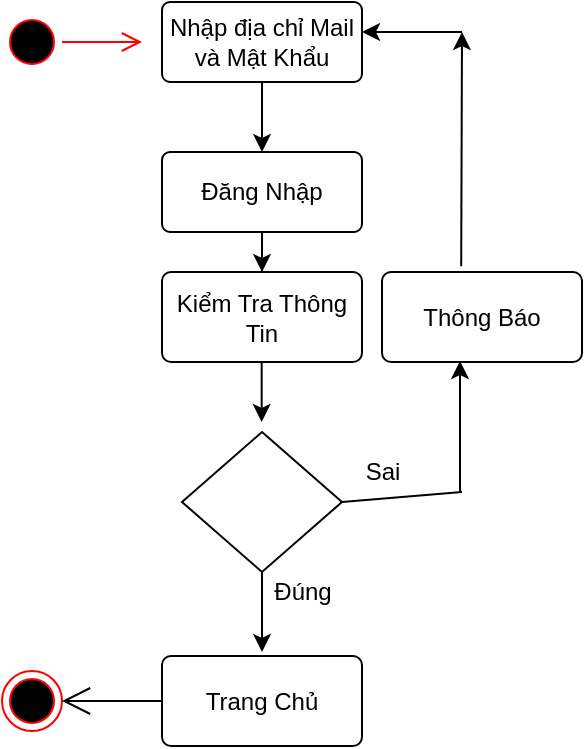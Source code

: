 <mxfile version="13.4.2" type="device" pages="13"><diagram id="outgjIW4_kgFFvtJ9Phx" name="DangNhap"><mxGraphModel dx="981" dy="548" grid="1" gridSize="10" guides="1" tooltips="1" connect="1" arrows="1" fold="1" page="1" pageScale="1" pageWidth="1169" pageHeight="1654" math="0" shadow="0"><root><mxCell id="0"/><mxCell id="1" parent="0"/><mxCell id="qjQjzTIJbxSz6xdak3US-2" value="" style="ellipse;html=1;shape=startState;fillColor=#000000;strokeColor=#ff0000;" vertex="1" parent="1"><mxGeometry x="250" y="250" width="30" height="30" as="geometry"/></mxCell><mxCell id="qjQjzTIJbxSz6xdak3US-3" value="" style="edgeStyle=orthogonalEdgeStyle;html=1;verticalAlign=bottom;endArrow=open;endSize=8;strokeColor=#ff0000;" edge="1" source="qjQjzTIJbxSz6xdak3US-2" parent="1"><mxGeometry relative="1" as="geometry"><mxPoint x="320" y="265" as="targetPoint"/></mxGeometry></mxCell><mxCell id="qjQjzTIJbxSz6xdak3US-6" value="" style="edgeStyle=orthogonalEdgeStyle;rounded=0;orthogonalLoop=1;jettySize=auto;html=1;" edge="1" parent="1" source="qjQjzTIJbxSz6xdak3US-4"><mxGeometry relative="1" as="geometry"><mxPoint x="380" y="320" as="targetPoint"/></mxGeometry></mxCell><mxCell id="qjQjzTIJbxSz6xdak3US-4" value="Nhập địa chỉ Mail và Mật Khẩu" style="rounded=1;arcSize=10;whiteSpace=wrap;html=1;align=center;" vertex="1" parent="1"><mxGeometry x="330" y="245" width="100" height="40" as="geometry"/></mxCell><mxCell id="qjQjzTIJbxSz6xdak3US-8" value="" style="edgeStyle=orthogonalEdgeStyle;rounded=0;orthogonalLoop=1;jettySize=auto;html=1;entryX=0.5;entryY=0;entryDx=0;entryDy=0;" edge="1" parent="1" source="qjQjzTIJbxSz6xdak3US-5" target="qjQjzTIJbxSz6xdak3US-7"><mxGeometry relative="1" as="geometry"><mxPoint x="380" y="400" as="targetPoint"/></mxGeometry></mxCell><mxCell id="qjQjzTIJbxSz6xdak3US-5" value="Đăng Nhập" style="rounded=1;arcSize=10;whiteSpace=wrap;html=1;align=center;" vertex="1" parent="1"><mxGeometry x="330" y="320" width="100" height="40" as="geometry"/></mxCell><mxCell id="qjQjzTIJbxSz6xdak3US-7" value="Kiểm Tra Thông Tin" style="rounded=1;arcSize=10;whiteSpace=wrap;html=1;align=center;" vertex="1" parent="1"><mxGeometry x="330" y="380" width="100" height="45" as="geometry"/></mxCell><mxCell id="qjQjzTIJbxSz6xdak3US-9" value="" style="rhombus;whiteSpace=wrap;html=1;" vertex="1" parent="1"><mxGeometry x="340" y="460" width="80" height="70" as="geometry"/></mxCell><mxCell id="qjQjzTIJbxSz6xdak3US-11" value="" style="endArrow=classic;html=1;" edge="1" parent="1"><mxGeometry width="50" height="50" relative="1" as="geometry"><mxPoint x="379.83" y="425" as="sourcePoint"/><mxPoint x="379.83" y="455" as="targetPoint"/></mxGeometry></mxCell><mxCell id="qjQjzTIJbxSz6xdak3US-12" value="" style="endArrow=none;html=1;exitX=1;exitY=0.5;exitDx=0;exitDy=0;" edge="1" parent="1" source="qjQjzTIJbxSz6xdak3US-9"><mxGeometry width="50" height="50" relative="1" as="geometry"><mxPoint x="430" y="570" as="sourcePoint"/><mxPoint x="480" y="490" as="targetPoint"/></mxGeometry></mxCell><mxCell id="qjQjzTIJbxSz6xdak3US-14" value="" style="endArrow=classic;html=1;" edge="1" parent="1"><mxGeometry width="50" height="50" relative="1" as="geometry"><mxPoint x="480" y="260" as="sourcePoint"/><mxPoint x="430" y="260" as="targetPoint"/></mxGeometry></mxCell><mxCell id="qjQjzTIJbxSz6xdak3US-15" value="Thông Báo" style="rounded=1;arcSize=10;whiteSpace=wrap;html=1;align=center;" vertex="1" parent="1"><mxGeometry x="440" y="380" width="100" height="45" as="geometry"/></mxCell><mxCell id="qjQjzTIJbxSz6xdak3US-16" value="" style="endArrow=classic;html=1;entryX=0.39;entryY=0.989;entryDx=0;entryDy=0;entryPerimeter=0;" edge="1" parent="1" target="qjQjzTIJbxSz6xdak3US-15"><mxGeometry width="50" height="50" relative="1" as="geometry"><mxPoint x="479" y="490" as="sourcePoint"/><mxPoint x="490" y="443" as="targetPoint"/></mxGeometry></mxCell><mxCell id="qjQjzTIJbxSz6xdak3US-17" value="" style="endArrow=classic;html=1;exitX=0.396;exitY=-0.065;exitDx=0;exitDy=0;exitPerimeter=0;" edge="1" parent="1" source="qjQjzTIJbxSz6xdak3US-15"><mxGeometry width="50" height="50" relative="1" as="geometry"><mxPoint x="450" y="330" as="sourcePoint"/><mxPoint x="480" y="260" as="targetPoint"/></mxGeometry></mxCell><mxCell id="qjQjzTIJbxSz6xdak3US-19" value="Trang Chủ" style="rounded=1;arcSize=10;whiteSpace=wrap;html=1;align=center;" vertex="1" parent="1"><mxGeometry x="330" y="572" width="100" height="45" as="geometry"/></mxCell><mxCell id="qjQjzTIJbxSz6xdak3US-20" value="" style="endArrow=classic;html=1;exitX=0.5;exitY=1;exitDx=0;exitDy=0;" edge="1" parent="1" source="qjQjzTIJbxSz6xdak3US-9"><mxGeometry width="50" height="50" relative="1" as="geometry"><mxPoint x="490" y="610" as="sourcePoint"/><mxPoint x="380" y="570" as="targetPoint"/></mxGeometry></mxCell><mxCell id="qjQjzTIJbxSz6xdak3US-21" value="" style="ellipse;html=1;shape=endState;fillColor=#000000;strokeColor=#ff0000;" vertex="1" parent="1"><mxGeometry x="250" y="579.5" width="30" height="30" as="geometry"/></mxCell><mxCell id="qjQjzTIJbxSz6xdak3US-22" value="" style="endArrow=open;endFill=1;endSize=12;html=1;entryX=1;entryY=0.5;entryDx=0;entryDy=0;exitX=0;exitY=0.5;exitDx=0;exitDy=0;" edge="1" parent="1" source="qjQjzTIJbxSz6xdak3US-19" target="qjQjzTIJbxSz6xdak3US-21"><mxGeometry width="160" relative="1" as="geometry"><mxPoint x="260" y="570" as="sourcePoint"/><mxPoint x="420" y="570" as="targetPoint"/></mxGeometry></mxCell><mxCell id="2" value="Sai" style="text;html=1;align=center;verticalAlign=middle;resizable=0;points=[];autosize=1;" vertex="1" parent="1"><mxGeometry x="425" y="470" width="30" height="20" as="geometry"/></mxCell><mxCell id="qjQjzTIJbxSz6xdak3US-23" value="Đúng" style="text;html=1;align=center;verticalAlign=middle;resizable=0;points=[];autosize=1;" vertex="1" parent="1"><mxGeometry x="380" y="530" width="40" height="20" as="geometry"/></mxCell></root></mxGraphModel></diagram><diagram id="xlJ9FTTtomb4J0ZwvSQx" name="DoiMatKhau"><mxGraphModel dx="813" dy="454" grid="1" gridSize="10" guides="1" tooltips="1" connect="1" arrows="1" fold="1" page="1" pageScale="1" pageWidth="1169" pageHeight="1654" math="0" shadow="0"><root><mxCell id="rFYI_d5H1EM1TJCwTqCJ-0"/><mxCell id="rFYI_d5H1EM1TJCwTqCJ-1" parent="rFYI_d5H1EM1TJCwTqCJ-0"/><mxCell id="rFYI_d5H1EM1TJCwTqCJ-4" value="" style="edgeStyle=orthogonalEdgeStyle;rounded=0;orthogonalLoop=1;jettySize=auto;html=1;" edge="1" parent="rFYI_d5H1EM1TJCwTqCJ-1" source="rFYI_d5H1EM1TJCwTqCJ-5"><mxGeometry relative="1" as="geometry"><mxPoint x="380" y="320" as="targetPoint"/></mxGeometry></mxCell><mxCell id="rFYI_d5H1EM1TJCwTqCJ-5" value="Nhập mật khẩu cũ và mới" style="rounded=1;arcSize=10;whiteSpace=wrap;html=1;align=center;" vertex="1" parent="rFYI_d5H1EM1TJCwTqCJ-1"><mxGeometry x="330" y="245" width="100" height="40" as="geometry"/></mxCell><mxCell id="rFYI_d5H1EM1TJCwTqCJ-6" value="" style="edgeStyle=orthogonalEdgeStyle;rounded=0;orthogonalLoop=1;jettySize=auto;html=1;entryX=0.5;entryY=0;entryDx=0;entryDy=0;" edge="1" parent="rFYI_d5H1EM1TJCwTqCJ-1" source="rFYI_d5H1EM1TJCwTqCJ-7" target="rFYI_d5H1EM1TJCwTqCJ-8"><mxGeometry relative="1" as="geometry"><mxPoint x="380" y="400" as="targetPoint"/></mxGeometry></mxCell><mxCell id="rFYI_d5H1EM1TJCwTqCJ-7" value="Đổi Mật Khẩu" style="rounded=1;arcSize=10;whiteSpace=wrap;html=1;align=center;" vertex="1" parent="rFYI_d5H1EM1TJCwTqCJ-1"><mxGeometry x="330" y="320" width="100" height="40" as="geometry"/></mxCell><mxCell id="rFYI_d5H1EM1TJCwTqCJ-8" value="Kiểm Tra Thông Tin" style="rounded=1;arcSize=10;whiteSpace=wrap;html=1;align=center;" vertex="1" parent="rFYI_d5H1EM1TJCwTqCJ-1"><mxGeometry x="330" y="380" width="100" height="45" as="geometry"/></mxCell><mxCell id="rFYI_d5H1EM1TJCwTqCJ-9" value="" style="rhombus;whiteSpace=wrap;html=1;" vertex="1" parent="rFYI_d5H1EM1TJCwTqCJ-1"><mxGeometry x="340" y="460" width="80" height="70" as="geometry"/></mxCell><mxCell id="rFYI_d5H1EM1TJCwTqCJ-10" value="" style="endArrow=classic;html=1;" edge="1" parent="rFYI_d5H1EM1TJCwTqCJ-1"><mxGeometry width="50" height="50" relative="1" as="geometry"><mxPoint x="379.83" y="425" as="sourcePoint"/><mxPoint x="379.83" y="455" as="targetPoint"/></mxGeometry></mxCell><mxCell id="rFYI_d5H1EM1TJCwTqCJ-11" value="" style="endArrow=none;html=1;exitX=1;exitY=0.5;exitDx=0;exitDy=0;" edge="1" parent="rFYI_d5H1EM1TJCwTqCJ-1" source="rFYI_d5H1EM1TJCwTqCJ-9"><mxGeometry width="50" height="50" relative="1" as="geometry"><mxPoint x="430" y="570" as="sourcePoint"/><mxPoint x="480" y="490" as="targetPoint"/></mxGeometry></mxCell><mxCell id="rFYI_d5H1EM1TJCwTqCJ-12" value="" style="endArrow=classic;html=1;" edge="1" parent="rFYI_d5H1EM1TJCwTqCJ-1"><mxGeometry width="50" height="50" relative="1" as="geometry"><mxPoint x="480" y="260" as="sourcePoint"/><mxPoint x="430" y="260" as="targetPoint"/></mxGeometry></mxCell><mxCell id="rFYI_d5H1EM1TJCwTqCJ-13" value="Thông Báo" style="rounded=1;arcSize=10;whiteSpace=wrap;html=1;align=center;" vertex="1" parent="rFYI_d5H1EM1TJCwTqCJ-1"><mxGeometry x="440" y="380" width="100" height="45" as="geometry"/></mxCell><mxCell id="rFYI_d5H1EM1TJCwTqCJ-14" value="" style="endArrow=classic;html=1;entryX=0.39;entryY=0.989;entryDx=0;entryDy=0;entryPerimeter=0;" edge="1" parent="rFYI_d5H1EM1TJCwTqCJ-1" target="rFYI_d5H1EM1TJCwTqCJ-13"><mxGeometry width="50" height="50" relative="1" as="geometry"><mxPoint x="479" y="490" as="sourcePoint"/><mxPoint x="490" y="443" as="targetPoint"/></mxGeometry></mxCell><mxCell id="rFYI_d5H1EM1TJCwTqCJ-15" value="" style="endArrow=classic;html=1;exitX=0.396;exitY=-0.065;exitDx=0;exitDy=0;exitPerimeter=0;" edge="1" parent="rFYI_d5H1EM1TJCwTqCJ-1" source="rFYI_d5H1EM1TJCwTqCJ-13"><mxGeometry width="50" height="50" relative="1" as="geometry"><mxPoint x="450" y="330" as="sourcePoint"/><mxPoint x="480" y="260" as="targetPoint"/></mxGeometry></mxCell><mxCell id="rFYI_d5H1EM1TJCwTqCJ-16" value="Trang chủ" style="rounded=1;arcSize=10;whiteSpace=wrap;html=1;align=center;" vertex="1" parent="rFYI_d5H1EM1TJCwTqCJ-1"><mxGeometry x="330" y="572" width="100" height="45" as="geometry"/></mxCell><mxCell id="rFYI_d5H1EM1TJCwTqCJ-17" value="" style="endArrow=classic;html=1;exitX=0.5;exitY=1;exitDx=0;exitDy=0;" edge="1" parent="rFYI_d5H1EM1TJCwTqCJ-1" source="rFYI_d5H1EM1TJCwTqCJ-9"><mxGeometry width="50" height="50" relative="1" as="geometry"><mxPoint x="490" y="610" as="sourcePoint"/><mxPoint x="380" y="570" as="targetPoint"/></mxGeometry></mxCell><mxCell id="rFYI_d5H1EM1TJCwTqCJ-18" value="" style="ellipse;html=1;shape=endState;fillColor=#000000;strokeColor=#ff0000;" vertex="1" parent="rFYI_d5H1EM1TJCwTqCJ-1"><mxGeometry x="240" y="579.5" width="30" height="30" as="geometry"/></mxCell><mxCell id="rFYI_d5H1EM1TJCwTqCJ-19" value="" style="endArrow=open;endFill=1;endSize=12;html=1;entryX=1;entryY=0.5;entryDx=0;entryDy=0;exitX=0;exitY=0.5;exitDx=0;exitDy=0;" edge="1" parent="rFYI_d5H1EM1TJCwTqCJ-1" source="rFYI_d5H1EM1TJCwTqCJ-16" target="rFYI_d5H1EM1TJCwTqCJ-18"><mxGeometry width="160" relative="1" as="geometry"><mxPoint x="260" y="570" as="sourcePoint"/><mxPoint x="420" y="570" as="targetPoint"/></mxGeometry></mxCell><mxCell id="rFYI_d5H1EM1TJCwTqCJ-20" value="Sai" style="text;html=1;align=center;verticalAlign=middle;resizable=0;points=[];autosize=1;" vertex="1" parent="rFYI_d5H1EM1TJCwTqCJ-1"><mxGeometry x="425" y="470" width="30" height="20" as="geometry"/></mxCell><mxCell id="rFYI_d5H1EM1TJCwTqCJ-21" value="Đúng" style="text;html=1;align=center;verticalAlign=middle;resizable=0;points=[];autosize=1;" vertex="1" parent="rFYI_d5H1EM1TJCwTqCJ-1"><mxGeometry x="380" y="530" width="40" height="20" as="geometry"/></mxCell><mxCell id="rFYI_d5H1EM1TJCwTqCJ-25" style="edgeStyle=orthogonalEdgeStyle;rounded=0;orthogonalLoop=1;jettySize=auto;html=1;exitX=1;exitY=0.5;exitDx=0;exitDy=0;entryX=0;entryY=0.5;entryDx=0;entryDy=0;" edge="1" parent="rFYI_d5H1EM1TJCwTqCJ-1" source="rFYI_d5H1EM1TJCwTqCJ-24" target="rFYI_d5H1EM1TJCwTqCJ-5"><mxGeometry relative="1" as="geometry"/></mxCell><mxCell id="rFYI_d5H1EM1TJCwTqCJ-24" value="Đăng Nhập" style="rounded=1;arcSize=10;whiteSpace=wrap;html=1;align=center;" vertex="1" parent="rFYI_d5H1EM1TJCwTqCJ-1"><mxGeometry x="250" y="245" width="60" height="40" as="geometry"/></mxCell><mxCell id="hM3HBOYkAqV0Elb9ShUm-0" value="" style="ellipse;html=1;shape=startState;fillColor=#000000;strokeColor=#ff0000;" vertex="1" parent="rFYI_d5H1EM1TJCwTqCJ-1"><mxGeometry x="190" y="250" width="30" height="30" as="geometry"/></mxCell><mxCell id="hM3HBOYkAqV0Elb9ShUm-1" value="" style="edgeStyle=orthogonalEdgeStyle;html=1;verticalAlign=bottom;endArrow=open;endSize=8;strokeColor=#ff0000;" edge="1" source="hM3HBOYkAqV0Elb9ShUm-0" parent="rFYI_d5H1EM1TJCwTqCJ-1" target="rFYI_d5H1EM1TJCwTqCJ-24"><mxGeometry relative="1" as="geometry"><mxPoint x="250" y="270.029" as="targetPoint"/></mxGeometry></mxCell></root></mxGraphModel></diagram><diagram id="LQ25EvzxA8xy2_9_cQDq" name="Đăng Tin"><mxGraphModel dx="813" dy="454" grid="1" gridSize="10" guides="1" tooltips="1" connect="1" arrows="1" fold="1" page="1" pageScale="1" pageWidth="1169" pageHeight="1654" math="0" shadow="0"><root><mxCell id="Zg8Kzh4vGkxlp5l1zpM6-0"/><mxCell id="Zg8Kzh4vGkxlp5l1zpM6-1" parent="Zg8Kzh4vGkxlp5l1zpM6-0"/><mxCell id="H1W_WBlKBR4Afl55-px1-2" value="" style="edgeStyle=orthogonalEdgeStyle;rounded=0;orthogonalLoop=1;jettySize=auto;html=1;" edge="1" parent="Zg8Kzh4vGkxlp5l1zpM6-1" source="Zg8Kzh4vGkxlp5l1zpM6-3" target="Zg8Kzh4vGkxlp5l1zpM6-5"><mxGeometry relative="1" as="geometry"/></mxCell><mxCell id="Zg8Kzh4vGkxlp5l1zpM6-3" value="Yêu Cầu Đăng Tin" style="rounded=1;arcSize=10;whiteSpace=wrap;html=1;align=center;" vertex="1" parent="Zg8Kzh4vGkxlp5l1zpM6-1"><mxGeometry x="250" y="245" width="100" height="40" as="geometry"/></mxCell><mxCell id="H1W_WBlKBR4Afl55-px1-4" value="" style="edgeStyle=orthogonalEdgeStyle;rounded=0;orthogonalLoop=1;jettySize=auto;html=1;" edge="1" parent="Zg8Kzh4vGkxlp5l1zpM6-1" source="Zg8Kzh4vGkxlp5l1zpM6-5" target="H1W_WBlKBR4Afl55-px1-3"><mxGeometry relative="1" as="geometry"/></mxCell><mxCell id="Zg8Kzh4vGkxlp5l1zpM6-5" value="Đăng Nhập" style="rounded=1;arcSize=10;whiteSpace=wrap;html=1;align=center;" vertex="1" parent="Zg8Kzh4vGkxlp5l1zpM6-1"><mxGeometry x="380" y="245" width="100" height="35" as="geometry"/></mxCell><mxCell id="H1W_WBlKBR4Afl55-px1-10" value="" style="edgeStyle=orthogonalEdgeStyle;rounded=0;orthogonalLoop=1;jettySize=auto;html=1;entryX=0.5;entryY=0;entryDx=0;entryDy=0;" edge="1" parent="Zg8Kzh4vGkxlp5l1zpM6-1" source="Zg8Kzh4vGkxlp5l1zpM6-6" target="Zg8Kzh4vGkxlp5l1zpM6-11"><mxGeometry relative="1" as="geometry"/></mxCell><mxCell id="Zg8Kzh4vGkxlp5l1zpM6-6" value="Trang Đăng Tin" style="rounded=1;arcSize=10;whiteSpace=wrap;html=1;align=center;" vertex="1" parent="Zg8Kzh4vGkxlp5l1zpM6-1"><mxGeometry x="380" y="390" width="100" height="45" as="geometry"/></mxCell><mxCell id="Zg8Kzh4vGkxlp5l1zpM6-11" value="Thực Hiện thêm nội dung tin" style="rounded=1;arcSize=10;whiteSpace=wrap;html=1;align=center;" vertex="1" parent="Zg8Kzh4vGkxlp5l1zpM6-1"><mxGeometry x="380" y="450" width="100" height="45" as="geometry"/></mxCell><mxCell id="Zg8Kzh4vGkxlp5l1zpM6-12" value="" style="endArrow=classic;html=1;entryX=1;entryY=0.5;entryDx=0;entryDy=0;" edge="1" parent="Zg8Kzh4vGkxlp5l1zpM6-1" target="Zg8Kzh4vGkxlp5l1zpM6-5"><mxGeometry width="50" height="50" relative="1" as="geometry"><mxPoint x="520" y="263" as="sourcePoint"/><mxPoint x="490" y="443" as="targetPoint"/></mxGeometry></mxCell><mxCell id="Zg8Kzh4vGkxlp5l1zpM6-15" value="" style="endArrow=classic;html=1;" edge="1" parent="Zg8Kzh4vGkxlp5l1zpM6-1"><mxGeometry width="50" height="50" relative="1" as="geometry"><mxPoint x="430" y="500" as="sourcePoint"/><mxPoint x="430" y="520" as="targetPoint"/></mxGeometry></mxCell><mxCell id="Zg8Kzh4vGkxlp5l1zpM6-16" value="" style="ellipse;html=1;shape=endState;fillColor=#000000;strokeColor=#ff0000;" vertex="1" parent="Zg8Kzh4vGkxlp5l1zpM6-1"><mxGeometry x="160" y="617" width="30" height="30" as="geometry"/></mxCell><mxCell id="Zg8Kzh4vGkxlp5l1zpM6-17" value="" style="endArrow=open;endFill=1;endSize=12;html=1;entryX=1;entryY=0.5;entryDx=0;entryDy=0;" edge="1" parent="Zg8Kzh4vGkxlp5l1zpM6-1" target="Zg8Kzh4vGkxlp5l1zpM6-16"><mxGeometry width="160" relative="1" as="geometry"><mxPoint x="240" y="632" as="sourcePoint"/><mxPoint x="420" y="570" as="targetPoint"/></mxGeometry></mxCell><mxCell id="Zg8Kzh4vGkxlp5l1zpM6-18" value="Sai" style="text;html=1;align=center;verticalAlign=middle;resizable=0;points=[];autosize=1;" vertex="1" parent="Zg8Kzh4vGkxlp5l1zpM6-1"><mxGeometry x="470" y="320" width="30" height="20" as="geometry"/></mxCell><mxCell id="Zg8Kzh4vGkxlp5l1zpM6-19" value="Đúng" style="text;html=1;align=center;verticalAlign=middle;resizable=0;points=[];autosize=1;" vertex="1" parent="Zg8Kzh4vGkxlp5l1zpM6-1"><mxGeometry x="430" y="370" width="40" height="20" as="geometry"/></mxCell><mxCell id="Zg8Kzh4vGkxlp5l1zpM6-22" value="" style="ellipse;html=1;shape=startState;fillColor=#000000;strokeColor=#ff0000;" vertex="1" parent="Zg8Kzh4vGkxlp5l1zpM6-1"><mxGeometry x="190" y="250" width="30" height="30" as="geometry"/></mxCell><mxCell id="Zg8Kzh4vGkxlp5l1zpM6-23" value="" style="edgeStyle=orthogonalEdgeStyle;html=1;verticalAlign=bottom;endArrow=open;endSize=8;strokeColor=#ff0000;" edge="1" parent="Zg8Kzh4vGkxlp5l1zpM6-1" source="Zg8Kzh4vGkxlp5l1zpM6-22"><mxGeometry relative="1" as="geometry"><mxPoint x="250" y="265" as="targetPoint"/></mxGeometry></mxCell><mxCell id="H1W_WBlKBR4Afl55-px1-3" value="&lt;font style=&quot;font-size: 8px&quot;&gt;Kiểm Tra thông tin đăng nhập&lt;/font&gt;" style="rhombus;whiteSpace=wrap;html=1;" vertex="1" parent="Zg8Kzh4vGkxlp5l1zpM6-1"><mxGeometry x="390" y="300" width="80" height="70" as="geometry"/></mxCell><mxCell id="H1W_WBlKBR4Afl55-px1-6" value="" style="endArrow=none;html=1;exitX=1;exitY=0.5;exitDx=0;exitDy=0;" edge="1" parent="Zg8Kzh4vGkxlp5l1zpM6-1" source="H1W_WBlKBR4Afl55-px1-3"><mxGeometry width="50" height="50" relative="1" as="geometry"><mxPoint x="530" y="360" as="sourcePoint"/><mxPoint x="520" y="335" as="targetPoint"/></mxGeometry></mxCell><mxCell id="H1W_WBlKBR4Afl55-px1-7" value="" style="endArrow=none;html=1;" edge="1" parent="Zg8Kzh4vGkxlp5l1zpM6-1"><mxGeometry width="50" height="50" relative="1" as="geometry"><mxPoint x="520" y="260" as="sourcePoint"/><mxPoint x="520" y="340" as="targetPoint"/></mxGeometry></mxCell><mxCell id="H1W_WBlKBR4Afl55-px1-8" value="" style="endArrow=classic;html=1;exitX=0.5;exitY=1;exitDx=0;exitDy=0;entryX=0.5;entryY=0;entryDx=0;entryDy=0;" edge="1" parent="Zg8Kzh4vGkxlp5l1zpM6-1" source="H1W_WBlKBR4Afl55-px1-3" target="Zg8Kzh4vGkxlp5l1zpM6-6"><mxGeometry width="50" height="50" relative="1" as="geometry"><mxPoint x="379.83" y="425" as="sourcePoint"/><mxPoint x="433" y="387" as="targetPoint"/></mxGeometry></mxCell><mxCell id="H1W_WBlKBR4Afl55-px1-15" value="" style="edgeStyle=orthogonalEdgeStyle;rounded=0;orthogonalLoop=1;jettySize=auto;html=1;" edge="1" parent="Zg8Kzh4vGkxlp5l1zpM6-1" source="H1W_WBlKBR4Afl55-px1-12" target="H1W_WBlKBR4Afl55-px1-14"><mxGeometry relative="1" as="geometry"/></mxCell><mxCell id="H1W_WBlKBR4Afl55-px1-12" value="&lt;font style=&quot;font-size: 9px&quot;&gt;Kiểm Tra &lt;br&gt;thông tin nhập&lt;/font&gt;" style="rhombus;whiteSpace=wrap;html=1;" vertex="1" parent="Zg8Kzh4vGkxlp5l1zpM6-1"><mxGeometry x="390" y="520" width="80" height="70" as="geometry"/></mxCell><mxCell id="H1W_WBlKBR4Afl55-px1-14" value="Thông Báo Lỗi" style="rounded=1;arcSize=10;whiteSpace=wrap;html=1;align=center;" vertex="1" parent="Zg8Kzh4vGkxlp5l1zpM6-1"><mxGeometry x="500" y="532.5" width="60" height="45" as="geometry"/></mxCell><mxCell id="H1W_WBlKBR4Afl55-px1-19" value="" style="edgeStyle=orthogonalEdgeStyle;rounded=0;orthogonalLoop=1;jettySize=auto;html=1;" edge="1" parent="Zg8Kzh4vGkxlp5l1zpM6-1" source="H1W_WBlKBR4Afl55-px1-16" target="H1W_WBlKBR4Afl55-px1-12"><mxGeometry relative="1" as="geometry"/></mxCell><mxCell id="H1W_WBlKBR4Afl55-px1-23" value="" style="edgeStyle=orthogonalEdgeStyle;rounded=0;orthogonalLoop=1;jettySize=auto;html=1;" edge="1" parent="Zg8Kzh4vGkxlp5l1zpM6-1" source="H1W_WBlKBR4Afl55-px1-16" target="H1W_WBlKBR4Afl55-px1-22"><mxGeometry relative="1" as="geometry"/></mxCell><mxCell id="H1W_WBlKBR4Afl55-px1-16" value="Lưu vào CSDL" style="rounded=1;arcSize=10;whiteSpace=wrap;html=1;align=center;" vertex="1" parent="Zg8Kzh4vGkxlp5l1zpM6-1"><mxGeometry x="380" y="609.5" width="100" height="45" as="geometry"/></mxCell><mxCell id="H1W_WBlKBR4Afl55-px1-22" value="Thông Báo Thành Công" style="rounded=1;arcSize=10;whiteSpace=wrap;html=1;align=center;" vertex="1" parent="Zg8Kzh4vGkxlp5l1zpM6-1"><mxGeometry x="240" y="609.5" width="100" height="45" as="geometry"/></mxCell><mxCell id="H1W_WBlKBR4Afl55-px1-20" value="Sai" style="text;html=1;align=center;verticalAlign=middle;resizable=0;points=[];autosize=1;" vertex="1" parent="Zg8Kzh4vGkxlp5l1zpM6-1"><mxGeometry x="460" y="532.5" width="30" height="20" as="geometry"/></mxCell><mxCell id="H1W_WBlKBR4Afl55-px1-21" value="Đúng" style="text;html=1;align=center;verticalAlign=middle;resizable=0;points=[];autosize=1;" vertex="1" parent="Zg8Kzh4vGkxlp5l1zpM6-1"><mxGeometry x="440" y="584.5" width="40" height="20" as="geometry"/></mxCell><mxCell id="H1W_WBlKBR4Afl55-px1-24" value="" style="endArrow=classic;html=1;exitX=0.5;exitY=0;exitDx=0;exitDy=0;" edge="1" parent="Zg8Kzh4vGkxlp5l1zpM6-1" source="H1W_WBlKBR4Afl55-px1-22"><mxGeometry width="50" height="50" relative="1" as="geometry"><mxPoint x="310" y="550" as="sourcePoint"/><mxPoint x="290" y="420" as="targetPoint"/></mxGeometry></mxCell><mxCell id="H1W_WBlKBR4Afl55-px1-25" value="" style="endArrow=classic;html=1;entryX=-0.016;entryY=0.635;entryDx=0;entryDy=0;entryPerimeter=0;" edge="1" parent="Zg8Kzh4vGkxlp5l1zpM6-1" target="Zg8Kzh4vGkxlp5l1zpM6-6"><mxGeometry width="50" height="50" relative="1" as="geometry"><mxPoint x="290" y="420" as="sourcePoint"/><mxPoint x="380" y="400" as="targetPoint"/></mxGeometry></mxCell></root></mxGraphModel></diagram><diagram id="P9dc4tZK0QLxCb67P4nD" name="Chỉnh Sửa Tin Đăng"><mxGraphModel dx="813" dy="454" grid="1" gridSize="10" guides="1" tooltips="1" connect="1" arrows="1" fold="1" page="1" pageScale="1" pageWidth="1169" pageHeight="1654" math="0" shadow="0"><root><mxCell id="9C_WgX5TuRPp8N_nKN3J-0"/><mxCell id="9C_WgX5TuRPp8N_nKN3J-1" parent="9C_WgX5TuRPp8N_nKN3J-0"/><mxCell id="9C_WgX5TuRPp8N_nKN3J-2" value="" style="edgeStyle=orthogonalEdgeStyle;rounded=0;orthogonalLoop=1;jettySize=auto;html=1;" edge="1" parent="9C_WgX5TuRPp8N_nKN3J-1" source="9C_WgX5TuRPp8N_nKN3J-3" target="9C_WgX5TuRPp8N_nKN3J-5"><mxGeometry relative="1" as="geometry"/></mxCell><mxCell id="9C_WgX5TuRPp8N_nKN3J-3" value="Yêu Cầu Chỉnh Sửa Tin Đăng" style="rounded=1;arcSize=10;whiteSpace=wrap;html=1;align=center;" vertex="1" parent="9C_WgX5TuRPp8N_nKN3J-1"><mxGeometry x="250" y="245" width="100" height="40" as="geometry"/></mxCell><mxCell id="9C_WgX5TuRPp8N_nKN3J-4" value="" style="edgeStyle=orthogonalEdgeStyle;rounded=0;orthogonalLoop=1;jettySize=auto;html=1;" edge="1" parent="9C_WgX5TuRPp8N_nKN3J-1" source="9C_WgX5TuRPp8N_nKN3J-5" target="9C_WgX5TuRPp8N_nKN3J-17"><mxGeometry relative="1" as="geometry"/></mxCell><mxCell id="9C_WgX5TuRPp8N_nKN3J-5" value="Đăng Nhập" style="rounded=1;arcSize=10;whiteSpace=wrap;html=1;align=center;" vertex="1" parent="9C_WgX5TuRPp8N_nKN3J-1"><mxGeometry x="380" y="245" width="100" height="35" as="geometry"/></mxCell><mxCell id="9C_WgX5TuRPp8N_nKN3J-6" value="" style="edgeStyle=orthogonalEdgeStyle;rounded=0;orthogonalLoop=1;jettySize=auto;html=1;entryX=0.5;entryY=0;entryDx=0;entryDy=0;" edge="1" parent="9C_WgX5TuRPp8N_nKN3J-1" source="9C_WgX5TuRPp8N_nKN3J-7" target="9C_WgX5TuRPp8N_nKN3J-8"><mxGeometry relative="1" as="geometry"/></mxCell><mxCell id="9C_WgX5TuRPp8N_nKN3J-7" value="Trang Chỉnh Sửa Tin" style="rounded=1;arcSize=10;whiteSpace=wrap;html=1;align=center;" vertex="1" parent="9C_WgX5TuRPp8N_nKN3J-1"><mxGeometry x="380" y="390" width="100" height="45" as="geometry"/></mxCell><mxCell id="9C_WgX5TuRPp8N_nKN3J-8" value="Thực Hiện chỉnh sửa nội dung tin" style="rounded=1;arcSize=10;whiteSpace=wrap;html=1;align=center;" vertex="1" parent="9C_WgX5TuRPp8N_nKN3J-1"><mxGeometry x="380" y="450" width="100" height="45" as="geometry"/></mxCell><mxCell id="9C_WgX5TuRPp8N_nKN3J-9" value="" style="endArrow=classic;html=1;entryX=1;entryY=0.5;entryDx=0;entryDy=0;" edge="1" parent="9C_WgX5TuRPp8N_nKN3J-1" target="9C_WgX5TuRPp8N_nKN3J-5"><mxGeometry width="50" height="50" relative="1" as="geometry"><mxPoint x="520" y="263" as="sourcePoint"/><mxPoint x="490" y="443" as="targetPoint"/></mxGeometry></mxCell><mxCell id="9C_WgX5TuRPp8N_nKN3J-10" value="" style="endArrow=classic;html=1;" edge="1" parent="9C_WgX5TuRPp8N_nKN3J-1"><mxGeometry width="50" height="50" relative="1" as="geometry"><mxPoint x="430" y="500" as="sourcePoint"/><mxPoint x="430" y="520" as="targetPoint"/></mxGeometry></mxCell><mxCell id="9C_WgX5TuRPp8N_nKN3J-11" value="" style="ellipse;html=1;shape=endState;fillColor=#000000;strokeColor=#ff0000;" vertex="1" parent="9C_WgX5TuRPp8N_nKN3J-1"><mxGeometry x="160" y="617" width="30" height="30" as="geometry"/></mxCell><mxCell id="9C_WgX5TuRPp8N_nKN3J-12" value="" style="endArrow=open;endFill=1;endSize=12;html=1;entryX=1;entryY=0.5;entryDx=0;entryDy=0;" edge="1" parent="9C_WgX5TuRPp8N_nKN3J-1" target="9C_WgX5TuRPp8N_nKN3J-11"><mxGeometry width="160" relative="1" as="geometry"><mxPoint x="240" y="632" as="sourcePoint"/><mxPoint x="420" y="570" as="targetPoint"/></mxGeometry></mxCell><mxCell id="9C_WgX5TuRPp8N_nKN3J-13" value="Sai" style="text;html=1;align=center;verticalAlign=middle;resizable=0;points=[];autosize=1;" vertex="1" parent="9C_WgX5TuRPp8N_nKN3J-1"><mxGeometry x="470" y="320" width="30" height="20" as="geometry"/></mxCell><mxCell id="9C_WgX5TuRPp8N_nKN3J-14" value="Đúng" style="text;html=1;align=center;verticalAlign=middle;resizable=0;points=[];autosize=1;" vertex="1" parent="9C_WgX5TuRPp8N_nKN3J-1"><mxGeometry x="430" y="370" width="40" height="20" as="geometry"/></mxCell><mxCell id="9C_WgX5TuRPp8N_nKN3J-15" value="" style="ellipse;html=1;shape=startState;fillColor=#000000;strokeColor=#ff0000;" vertex="1" parent="9C_WgX5TuRPp8N_nKN3J-1"><mxGeometry x="190" y="250" width="30" height="30" as="geometry"/></mxCell><mxCell id="9C_WgX5TuRPp8N_nKN3J-16" value="" style="edgeStyle=orthogonalEdgeStyle;html=1;verticalAlign=bottom;endArrow=open;endSize=8;strokeColor=#ff0000;" edge="1" parent="9C_WgX5TuRPp8N_nKN3J-1" source="9C_WgX5TuRPp8N_nKN3J-15"><mxGeometry relative="1" as="geometry"><mxPoint x="250" y="265" as="targetPoint"/></mxGeometry></mxCell><mxCell id="9C_WgX5TuRPp8N_nKN3J-17" value="&lt;font style=&quot;font-size: 8px&quot;&gt;Kiểm Tra thông tin đăng nhập&lt;/font&gt;" style="rhombus;whiteSpace=wrap;html=1;" vertex="1" parent="9C_WgX5TuRPp8N_nKN3J-1"><mxGeometry x="390" y="300" width="80" height="70" as="geometry"/></mxCell><mxCell id="9C_WgX5TuRPp8N_nKN3J-18" value="" style="endArrow=none;html=1;exitX=1;exitY=0.5;exitDx=0;exitDy=0;" edge="1" parent="9C_WgX5TuRPp8N_nKN3J-1" source="9C_WgX5TuRPp8N_nKN3J-17"><mxGeometry width="50" height="50" relative="1" as="geometry"><mxPoint x="530" y="360" as="sourcePoint"/><mxPoint x="520" y="335" as="targetPoint"/></mxGeometry></mxCell><mxCell id="9C_WgX5TuRPp8N_nKN3J-19" value="" style="endArrow=none;html=1;" edge="1" parent="9C_WgX5TuRPp8N_nKN3J-1"><mxGeometry width="50" height="50" relative="1" as="geometry"><mxPoint x="520" y="260" as="sourcePoint"/><mxPoint x="520" y="340" as="targetPoint"/></mxGeometry></mxCell><mxCell id="9C_WgX5TuRPp8N_nKN3J-20" value="" style="endArrow=classic;html=1;exitX=0.5;exitY=1;exitDx=0;exitDy=0;entryX=0.5;entryY=0;entryDx=0;entryDy=0;" edge="1" parent="9C_WgX5TuRPp8N_nKN3J-1" source="9C_WgX5TuRPp8N_nKN3J-17" target="9C_WgX5TuRPp8N_nKN3J-7"><mxGeometry width="50" height="50" relative="1" as="geometry"><mxPoint x="379.83" y="425" as="sourcePoint"/><mxPoint x="433" y="387" as="targetPoint"/></mxGeometry></mxCell><mxCell id="9C_WgX5TuRPp8N_nKN3J-21" value="" style="edgeStyle=orthogonalEdgeStyle;rounded=0;orthogonalLoop=1;jettySize=auto;html=1;" edge="1" parent="9C_WgX5TuRPp8N_nKN3J-1" source="9C_WgX5TuRPp8N_nKN3J-22" target="9C_WgX5TuRPp8N_nKN3J-23"><mxGeometry relative="1" as="geometry"/></mxCell><mxCell id="9C_WgX5TuRPp8N_nKN3J-22" value="&lt;font style=&quot;font-size: 9px&quot;&gt;Kiểm Tra &lt;br&gt;thông tin nhập&lt;/font&gt;" style="rhombus;whiteSpace=wrap;html=1;" vertex="1" parent="9C_WgX5TuRPp8N_nKN3J-1"><mxGeometry x="390" y="520" width="80" height="70" as="geometry"/></mxCell><mxCell id="9C_WgX5TuRPp8N_nKN3J-23" value="Thông Báo Lỗi" style="rounded=1;arcSize=10;whiteSpace=wrap;html=1;align=center;" vertex="1" parent="9C_WgX5TuRPp8N_nKN3J-1"><mxGeometry x="500" y="532.5" width="60" height="45" as="geometry"/></mxCell><mxCell id="9C_WgX5TuRPp8N_nKN3J-24" value="" style="edgeStyle=orthogonalEdgeStyle;rounded=0;orthogonalLoop=1;jettySize=auto;html=1;" edge="1" parent="9C_WgX5TuRPp8N_nKN3J-1" source="9C_WgX5TuRPp8N_nKN3J-26" target="9C_WgX5TuRPp8N_nKN3J-22"><mxGeometry relative="1" as="geometry"/></mxCell><mxCell id="9C_WgX5TuRPp8N_nKN3J-25" value="" style="edgeStyle=orthogonalEdgeStyle;rounded=0;orthogonalLoop=1;jettySize=auto;html=1;" edge="1" parent="9C_WgX5TuRPp8N_nKN3J-1" source="9C_WgX5TuRPp8N_nKN3J-26" target="9C_WgX5TuRPp8N_nKN3J-27"><mxGeometry relative="1" as="geometry"/></mxCell><mxCell id="9C_WgX5TuRPp8N_nKN3J-26" value="Lưu vào CSDL" style="rounded=1;arcSize=10;whiteSpace=wrap;html=1;align=center;" vertex="1" parent="9C_WgX5TuRPp8N_nKN3J-1"><mxGeometry x="380" y="609.5" width="100" height="45" as="geometry"/></mxCell><mxCell id="9C_WgX5TuRPp8N_nKN3J-27" value="Thông Báo Thành Công" style="rounded=1;arcSize=10;whiteSpace=wrap;html=1;align=center;" vertex="1" parent="9C_WgX5TuRPp8N_nKN3J-1"><mxGeometry x="240" y="609.5" width="100" height="45" as="geometry"/></mxCell><mxCell id="9C_WgX5TuRPp8N_nKN3J-28" value="Sai" style="text;html=1;align=center;verticalAlign=middle;resizable=0;points=[];autosize=1;" vertex="1" parent="9C_WgX5TuRPp8N_nKN3J-1"><mxGeometry x="460" y="532.5" width="30" height="20" as="geometry"/></mxCell><mxCell id="9C_WgX5TuRPp8N_nKN3J-29" value="Đúng" style="text;html=1;align=center;verticalAlign=middle;resizable=0;points=[];autosize=1;" vertex="1" parent="9C_WgX5TuRPp8N_nKN3J-1"><mxGeometry x="440" y="584.5" width="40" height="20" as="geometry"/></mxCell><mxCell id="9C_WgX5TuRPp8N_nKN3J-30" value="" style="endArrow=classic;html=1;exitX=0.5;exitY=0;exitDx=0;exitDy=0;" edge="1" parent="9C_WgX5TuRPp8N_nKN3J-1" source="9C_WgX5TuRPp8N_nKN3J-27"><mxGeometry width="50" height="50" relative="1" as="geometry"><mxPoint x="310" y="550" as="sourcePoint"/><mxPoint x="290" y="420" as="targetPoint"/></mxGeometry></mxCell><mxCell id="9C_WgX5TuRPp8N_nKN3J-31" value="" style="endArrow=classic;html=1;entryX=-0.016;entryY=0.635;entryDx=0;entryDy=0;entryPerimeter=0;" edge="1" parent="9C_WgX5TuRPp8N_nKN3J-1" target="9C_WgX5TuRPp8N_nKN3J-7"><mxGeometry width="50" height="50" relative="1" as="geometry"><mxPoint x="290" y="420" as="sourcePoint"/><mxPoint x="380" y="400" as="targetPoint"/></mxGeometry></mxCell></root></mxGraphModel></diagram><diagram id="OZn4tm3WIR5NCnUe3mmX" name="Chỉnh Sửa Hình Ảnh"><mxGraphModel dx="677" dy="378" grid="1" gridSize="10" guides="1" tooltips="1" connect="1" arrows="1" fold="1" page="1" pageScale="1" pageWidth="1169" pageHeight="1654" math="0" shadow="0"><root><mxCell id="IDzmCMHCdcs6B5bgJQT8-0"/><mxCell id="IDzmCMHCdcs6B5bgJQT8-1" parent="IDzmCMHCdcs6B5bgJQT8-0"/><mxCell id="IDzmCMHCdcs6B5bgJQT8-2" value="" style="edgeStyle=orthogonalEdgeStyle;rounded=0;orthogonalLoop=1;jettySize=auto;html=1;" edge="1" parent="IDzmCMHCdcs6B5bgJQT8-1" source="IDzmCMHCdcs6B5bgJQT8-3" target="IDzmCMHCdcs6B5bgJQT8-5"><mxGeometry relative="1" as="geometry"/></mxCell><mxCell id="IDzmCMHCdcs6B5bgJQT8-3" value="Yêu Cầu Chỉnh Sửa Hình Ảnh Tin" style="rounded=1;arcSize=10;whiteSpace=wrap;html=1;align=center;" vertex="1" parent="IDzmCMHCdcs6B5bgJQT8-1"><mxGeometry x="250" y="245" width="100" height="40" as="geometry"/></mxCell><mxCell id="IDzmCMHCdcs6B5bgJQT8-4" value="" style="edgeStyle=orthogonalEdgeStyle;rounded=0;orthogonalLoop=1;jettySize=auto;html=1;" edge="1" parent="IDzmCMHCdcs6B5bgJQT8-1" source="IDzmCMHCdcs6B5bgJQT8-5" target="IDzmCMHCdcs6B5bgJQT8-17"><mxGeometry relative="1" as="geometry"/></mxCell><mxCell id="IDzmCMHCdcs6B5bgJQT8-5" value="Đăng Nhập" style="rounded=1;arcSize=10;whiteSpace=wrap;html=1;align=center;" vertex="1" parent="IDzmCMHCdcs6B5bgJQT8-1"><mxGeometry x="380" y="245" width="100" height="35" as="geometry"/></mxCell><mxCell id="IDzmCMHCdcs6B5bgJQT8-6" value="" style="edgeStyle=orthogonalEdgeStyle;rounded=0;orthogonalLoop=1;jettySize=auto;html=1;entryX=0.5;entryY=0;entryDx=0;entryDy=0;" edge="1" parent="IDzmCMHCdcs6B5bgJQT8-1" source="IDzmCMHCdcs6B5bgJQT8-7" target="IDzmCMHCdcs6B5bgJQT8-8"><mxGeometry relative="1" as="geometry"/></mxCell><mxCell id="IDzmCMHCdcs6B5bgJQT8-7" value="Trang Chỉnh Sửa Hình Ảnh Tin" style="rounded=1;arcSize=10;whiteSpace=wrap;html=1;align=center;" vertex="1" parent="IDzmCMHCdcs6B5bgJQT8-1"><mxGeometry x="380" y="390" width="100" height="45" as="geometry"/></mxCell><mxCell id="IDzmCMHCdcs6B5bgJQT8-8" value="Thực Hiện thêm, xóa hình ảnh" style="rounded=1;arcSize=10;whiteSpace=wrap;html=1;align=center;" vertex="1" parent="IDzmCMHCdcs6B5bgJQT8-1"><mxGeometry x="380" y="450" width="100" height="45" as="geometry"/></mxCell><mxCell id="IDzmCMHCdcs6B5bgJQT8-9" value="" style="endArrow=classic;html=1;entryX=1;entryY=0.5;entryDx=0;entryDy=0;" edge="1" parent="IDzmCMHCdcs6B5bgJQT8-1" target="IDzmCMHCdcs6B5bgJQT8-5"><mxGeometry width="50" height="50" relative="1" as="geometry"><mxPoint x="520" y="263" as="sourcePoint"/><mxPoint x="490" y="443" as="targetPoint"/></mxGeometry></mxCell><mxCell id="IDzmCMHCdcs6B5bgJQT8-10" value="" style="endArrow=classic;html=1;" edge="1" parent="IDzmCMHCdcs6B5bgJQT8-1"><mxGeometry width="50" height="50" relative="1" as="geometry"><mxPoint x="430" y="500" as="sourcePoint"/><mxPoint x="430" y="520" as="targetPoint"/></mxGeometry></mxCell><mxCell id="IDzmCMHCdcs6B5bgJQT8-11" value="" style="ellipse;html=1;shape=endState;fillColor=#000000;strokeColor=#ff0000;" vertex="1" parent="IDzmCMHCdcs6B5bgJQT8-1"><mxGeometry x="160" y="617" width="30" height="30" as="geometry"/></mxCell><mxCell id="IDzmCMHCdcs6B5bgJQT8-12" value="" style="endArrow=open;endFill=1;endSize=12;html=1;entryX=1;entryY=0.5;entryDx=0;entryDy=0;" edge="1" parent="IDzmCMHCdcs6B5bgJQT8-1" target="IDzmCMHCdcs6B5bgJQT8-11"><mxGeometry width="160" relative="1" as="geometry"><mxPoint x="240" y="632" as="sourcePoint"/><mxPoint x="420" y="570" as="targetPoint"/></mxGeometry></mxCell><mxCell id="IDzmCMHCdcs6B5bgJQT8-13" value="Sai" style="text;html=1;align=center;verticalAlign=middle;resizable=0;points=[];autosize=1;" vertex="1" parent="IDzmCMHCdcs6B5bgJQT8-1"><mxGeometry x="470" y="320" width="30" height="20" as="geometry"/></mxCell><mxCell id="IDzmCMHCdcs6B5bgJQT8-14" value="Đúng" style="text;html=1;align=center;verticalAlign=middle;resizable=0;points=[];autosize=1;" vertex="1" parent="IDzmCMHCdcs6B5bgJQT8-1"><mxGeometry x="430" y="370" width="40" height="20" as="geometry"/></mxCell><mxCell id="IDzmCMHCdcs6B5bgJQT8-15" value="" style="ellipse;html=1;shape=startState;fillColor=#000000;strokeColor=#ff0000;" vertex="1" parent="IDzmCMHCdcs6B5bgJQT8-1"><mxGeometry x="190" y="250" width="30" height="30" as="geometry"/></mxCell><mxCell id="IDzmCMHCdcs6B5bgJQT8-16" value="" style="edgeStyle=orthogonalEdgeStyle;html=1;verticalAlign=bottom;endArrow=open;endSize=8;strokeColor=#ff0000;" edge="1" parent="IDzmCMHCdcs6B5bgJQT8-1" source="IDzmCMHCdcs6B5bgJQT8-15"><mxGeometry relative="1" as="geometry"><mxPoint x="250" y="265" as="targetPoint"/></mxGeometry></mxCell><mxCell id="IDzmCMHCdcs6B5bgJQT8-17" value="&lt;font style=&quot;font-size: 8px&quot;&gt;Kiểm Tra thông tin đăng nhập&lt;/font&gt;" style="rhombus;whiteSpace=wrap;html=1;" vertex="1" parent="IDzmCMHCdcs6B5bgJQT8-1"><mxGeometry x="390" y="300" width="80" height="70" as="geometry"/></mxCell><mxCell id="IDzmCMHCdcs6B5bgJQT8-18" value="" style="endArrow=none;html=1;exitX=1;exitY=0.5;exitDx=0;exitDy=0;" edge="1" parent="IDzmCMHCdcs6B5bgJQT8-1" source="IDzmCMHCdcs6B5bgJQT8-17"><mxGeometry width="50" height="50" relative="1" as="geometry"><mxPoint x="530" y="360" as="sourcePoint"/><mxPoint x="520" y="335" as="targetPoint"/></mxGeometry></mxCell><mxCell id="IDzmCMHCdcs6B5bgJQT8-19" value="" style="endArrow=none;html=1;" edge="1" parent="IDzmCMHCdcs6B5bgJQT8-1"><mxGeometry width="50" height="50" relative="1" as="geometry"><mxPoint x="520" y="260" as="sourcePoint"/><mxPoint x="520" y="340" as="targetPoint"/></mxGeometry></mxCell><mxCell id="IDzmCMHCdcs6B5bgJQT8-20" value="" style="endArrow=classic;html=1;exitX=0.5;exitY=1;exitDx=0;exitDy=0;entryX=0.5;entryY=0;entryDx=0;entryDy=0;" edge="1" parent="IDzmCMHCdcs6B5bgJQT8-1" source="IDzmCMHCdcs6B5bgJQT8-17" target="IDzmCMHCdcs6B5bgJQT8-7"><mxGeometry width="50" height="50" relative="1" as="geometry"><mxPoint x="379.83" y="425" as="sourcePoint"/><mxPoint x="433" y="387" as="targetPoint"/></mxGeometry></mxCell><mxCell id="IDzmCMHCdcs6B5bgJQT8-21" value="" style="edgeStyle=orthogonalEdgeStyle;rounded=0;orthogonalLoop=1;jettySize=auto;html=1;" edge="1" parent="IDzmCMHCdcs6B5bgJQT8-1" source="IDzmCMHCdcs6B5bgJQT8-22" target="IDzmCMHCdcs6B5bgJQT8-23"><mxGeometry relative="1" as="geometry"/></mxCell><mxCell id="IDzmCMHCdcs6B5bgJQT8-22" value="&lt;font style=&quot;font-size: 9px&quot;&gt;Kiểm Tra &lt;br&gt;thông tin nhập&lt;/font&gt;" style="rhombus;whiteSpace=wrap;html=1;" vertex="1" parent="IDzmCMHCdcs6B5bgJQT8-1"><mxGeometry x="390" y="520" width="80" height="70" as="geometry"/></mxCell><mxCell id="IDzmCMHCdcs6B5bgJQT8-23" value="Thông Báo Lỗi" style="rounded=1;arcSize=10;whiteSpace=wrap;html=1;align=center;" vertex="1" parent="IDzmCMHCdcs6B5bgJQT8-1"><mxGeometry x="500" y="532.5" width="60" height="45" as="geometry"/></mxCell><mxCell id="IDzmCMHCdcs6B5bgJQT8-24" value="" style="edgeStyle=orthogonalEdgeStyle;rounded=0;orthogonalLoop=1;jettySize=auto;html=1;" edge="1" parent="IDzmCMHCdcs6B5bgJQT8-1" source="IDzmCMHCdcs6B5bgJQT8-26" target="IDzmCMHCdcs6B5bgJQT8-22"><mxGeometry relative="1" as="geometry"/></mxCell><mxCell id="IDzmCMHCdcs6B5bgJQT8-25" value="" style="edgeStyle=orthogonalEdgeStyle;rounded=0;orthogonalLoop=1;jettySize=auto;html=1;" edge="1" parent="IDzmCMHCdcs6B5bgJQT8-1" source="IDzmCMHCdcs6B5bgJQT8-26" target="IDzmCMHCdcs6B5bgJQT8-27"><mxGeometry relative="1" as="geometry"/></mxCell><mxCell id="IDzmCMHCdcs6B5bgJQT8-26" value="Lưu vào CSDL" style="rounded=1;arcSize=10;whiteSpace=wrap;html=1;align=center;" vertex="1" parent="IDzmCMHCdcs6B5bgJQT8-1"><mxGeometry x="380" y="609.5" width="100" height="45" as="geometry"/></mxCell><mxCell id="IDzmCMHCdcs6B5bgJQT8-27" value="Thông Báo Thành Công" style="rounded=1;arcSize=10;whiteSpace=wrap;html=1;align=center;" vertex="1" parent="IDzmCMHCdcs6B5bgJQT8-1"><mxGeometry x="240" y="609.5" width="100" height="45" as="geometry"/></mxCell><mxCell id="IDzmCMHCdcs6B5bgJQT8-28" value="Sai" style="text;html=1;align=center;verticalAlign=middle;resizable=0;points=[];autosize=1;" vertex="1" parent="IDzmCMHCdcs6B5bgJQT8-1"><mxGeometry x="460" y="532.5" width="30" height="20" as="geometry"/></mxCell><mxCell id="IDzmCMHCdcs6B5bgJQT8-29" value="Đúng" style="text;html=1;align=center;verticalAlign=middle;resizable=0;points=[];autosize=1;" vertex="1" parent="IDzmCMHCdcs6B5bgJQT8-1"><mxGeometry x="440" y="584.5" width="40" height="20" as="geometry"/></mxCell><mxCell id="IDzmCMHCdcs6B5bgJQT8-30" value="" style="endArrow=classic;html=1;exitX=0.5;exitY=0;exitDx=0;exitDy=0;" edge="1" parent="IDzmCMHCdcs6B5bgJQT8-1" source="IDzmCMHCdcs6B5bgJQT8-27"><mxGeometry width="50" height="50" relative="1" as="geometry"><mxPoint x="310" y="550" as="sourcePoint"/><mxPoint x="290" y="420" as="targetPoint"/></mxGeometry></mxCell><mxCell id="IDzmCMHCdcs6B5bgJQT8-31" value="" style="endArrow=classic;html=1;entryX=-0.016;entryY=0.635;entryDx=0;entryDy=0;entryPerimeter=0;" edge="1" parent="IDzmCMHCdcs6B5bgJQT8-1" target="IDzmCMHCdcs6B5bgJQT8-7"><mxGeometry width="50" height="50" relative="1" as="geometry"><mxPoint x="290" y="420" as="sourcePoint"/><mxPoint x="380" y="400" as="targetPoint"/></mxGeometry></mxCell></root></mxGraphModel></diagram><diagram id="saFdTK09H7EmBBGsAalu" name="Đăng Ký"><mxGraphModel dx="981" dy="548" grid="1" gridSize="10" guides="1" tooltips="1" connect="1" arrows="1" fold="1" page="1" pageScale="1" pageWidth="1169" pageHeight="1654" math="0" shadow="0"><root><mxCell id="z5IAc1e8q44htxVIMgWH-0"/><mxCell id="z5IAc1e8q44htxVIMgWH-1" parent="z5IAc1e8q44htxVIMgWH-0"/><mxCell id="z5IAc1e8q44htxVIMgWH-3" value="Yêu Cầu Đăng Ký" style="rounded=1;arcSize=10;whiteSpace=wrap;html=1;align=center;" vertex="1" parent="z5IAc1e8q44htxVIMgWH-1"><mxGeometry x="360" y="240" width="100" height="40" as="geometry"/></mxCell><mxCell id="z5IAc1e8q44htxVIMgWH-4" value="" style="edgeStyle=orthogonalEdgeStyle;rounded=0;orthogonalLoop=1;jettySize=auto;html=1;" edge="1" parent="z5IAc1e8q44htxVIMgWH-1" target="z5IAc1e8q44htxVIMgWH-17"><mxGeometry relative="1" as="geometry"><mxPoint x="430.034" y="280" as="sourcePoint"/></mxGeometry></mxCell><mxCell id="z5IAc1e8q44htxVIMgWH-9" value="" style="endArrow=classic;html=1;entryX=1;entryY=0.5;entryDx=0;entryDy=0;" edge="1" parent="z5IAc1e8q44htxVIMgWH-1" target="z5IAc1e8q44htxVIMgWH-3"><mxGeometry width="50" height="50" relative="1" as="geometry"><mxPoint x="520" y="263" as="sourcePoint"/><mxPoint x="480" y="262.5" as="targetPoint"/></mxGeometry></mxCell><mxCell id="z5IAc1e8q44htxVIMgWH-11" value="" style="ellipse;html=1;shape=endState;fillColor=#000000;strokeColor=#ff0000;" vertex="1" parent="z5IAc1e8q44htxVIMgWH-1"><mxGeometry x="295" y="490" width="30" height="30" as="geometry"/></mxCell><mxCell id="z5IAc1e8q44htxVIMgWH-12" value="" style="endArrow=open;endFill=1;endSize=12;html=1;exitX=0.5;exitY=1;exitDx=0;exitDy=0;" edge="1" parent="z5IAc1e8q44htxVIMgWH-1" source="z5IAc1e8q44htxVIMgWH-27"><mxGeometry width="160" relative="1" as="geometry"><mxPoint x="240" y="632" as="sourcePoint"/><mxPoint x="310" y="490" as="targetPoint"/></mxGeometry></mxCell><mxCell id="z5IAc1e8q44htxVIMgWH-13" value="Sai" style="text;html=1;align=center;verticalAlign=middle;resizable=0;points=[];autosize=1;" vertex="1" parent="z5IAc1e8q44htxVIMgWH-1"><mxGeometry x="470" y="320" width="30" height="20" as="geometry"/></mxCell><mxCell id="z5IAc1e8q44htxVIMgWH-14" value="Đúng" style="text;html=1;align=center;verticalAlign=middle;resizable=0;points=[];autosize=1;" vertex="1" parent="z5IAc1e8q44htxVIMgWH-1"><mxGeometry x="430" y="370" width="40" height="20" as="geometry"/></mxCell><mxCell id="z5IAc1e8q44htxVIMgWH-15" value="" style="ellipse;html=1;shape=startState;fillColor=#000000;strokeColor=#ff0000;" vertex="1" parent="z5IAc1e8q44htxVIMgWH-1"><mxGeometry x="290" y="245" width="30" height="30" as="geometry"/></mxCell><mxCell id="z5IAc1e8q44htxVIMgWH-16" value="" style="edgeStyle=orthogonalEdgeStyle;html=1;verticalAlign=bottom;endArrow=open;endSize=8;strokeColor=#ff0000;entryX=0;entryY=0.5;entryDx=0;entryDy=0;" edge="1" parent="z5IAc1e8q44htxVIMgWH-1" source="z5IAc1e8q44htxVIMgWH-15" target="z5IAc1e8q44htxVIMgWH-3"><mxGeometry relative="1" as="geometry"><mxPoint x="250" y="265" as="targetPoint"/></mxGeometry></mxCell><mxCell id="z5IAc1e8q44htxVIMgWH-17" value="&lt;font style=&quot;font-size: 8px&quot;&gt;Kiểm Tra thông tin nhập&lt;/font&gt;" style="rhombus;whiteSpace=wrap;html=1;" vertex="1" parent="z5IAc1e8q44htxVIMgWH-1"><mxGeometry x="390" y="300" width="80" height="70" as="geometry"/></mxCell><mxCell id="z5IAc1e8q44htxVIMgWH-18" value="" style="endArrow=none;html=1;exitX=1;exitY=0.5;exitDx=0;exitDy=0;" edge="1" parent="z5IAc1e8q44htxVIMgWH-1" source="z5IAc1e8q44htxVIMgWH-17"><mxGeometry width="50" height="50" relative="1" as="geometry"><mxPoint x="530" y="360" as="sourcePoint"/><mxPoint x="520" y="335" as="targetPoint"/></mxGeometry></mxCell><mxCell id="z5IAc1e8q44htxVIMgWH-19" value="" style="endArrow=none;html=1;" edge="1" parent="z5IAc1e8q44htxVIMgWH-1"><mxGeometry width="50" height="50" relative="1" as="geometry"><mxPoint x="520" y="260" as="sourcePoint"/><mxPoint x="520" y="340" as="targetPoint"/></mxGeometry></mxCell><mxCell id="z5IAc1e8q44htxVIMgWH-20" value="" style="endArrow=classic;html=1;exitX=0.5;exitY=1;exitDx=0;exitDy=0;entryX=0.5;entryY=0;entryDx=0;entryDy=0;" edge="1" parent="z5IAc1e8q44htxVIMgWH-1" source="z5IAc1e8q44htxVIMgWH-17"><mxGeometry width="50" height="50" relative="1" as="geometry"><mxPoint x="379.83" y="425" as="sourcePoint"/><mxPoint x="430" y="390" as="targetPoint"/></mxGeometry></mxCell><mxCell id="z5IAc1e8q44htxVIMgWH-25" value="" style="edgeStyle=orthogonalEdgeStyle;rounded=0;orthogonalLoop=1;jettySize=auto;html=1;" edge="1" parent="z5IAc1e8q44htxVIMgWH-1" source="z5IAc1e8q44htxVIMgWH-26" target="z5IAc1e8q44htxVIMgWH-27"><mxGeometry relative="1" as="geometry"/></mxCell><mxCell id="z5IAc1e8q44htxVIMgWH-26" value="Lưu vào CSDL" style="rounded=1;arcSize=10;whiteSpace=wrap;html=1;align=center;" vertex="1" parent="z5IAc1e8q44htxVIMgWH-1"><mxGeometry x="380" y="390" width="100" height="45" as="geometry"/></mxCell><mxCell id="z5IAc1e8q44htxVIMgWH-27" value="Thông Báo Thành Công" style="rounded=1;arcSize=10;whiteSpace=wrap;html=1;align=center;" vertex="1" parent="z5IAc1e8q44htxVIMgWH-1"><mxGeometry x="260" y="390" width="100" height="45" as="geometry"/></mxCell></root></mxGraphModel></diagram><diagram id="n680swsnlIieDp5TfXDw" name="Datlaimk"><mxGraphModel dx="981" dy="548" grid="1" gridSize="10" guides="1" tooltips="1" connect="1" arrows="1" fold="1" page="1" pageScale="1" pageWidth="1169" pageHeight="1654" math="0" shadow="0"><root><mxCell id="OCD-BquGgRks2aVLsOR3-0"/><mxCell id="OCD-BquGgRks2aVLsOR3-1" parent="OCD-BquGgRks2aVLsOR3-0"/><mxCell id="zyXTLIRDtUqcguoiSkFM-3" value="" style="edgeStyle=orthogonalEdgeStyle;rounded=0;orthogonalLoop=1;jettySize=auto;html=1;" edge="1" parent="OCD-BquGgRks2aVLsOR3-1" source="OCD-BquGgRks2aVLsOR3-3" target="zyXTLIRDtUqcguoiSkFM-2"><mxGeometry relative="1" as="geometry"/></mxCell><mxCell id="OCD-BquGgRks2aVLsOR3-3" value="Yêu Cầu Cấp Lại Mật Khẩu" style="rounded=1;arcSize=10;whiteSpace=wrap;html=1;align=center;" vertex="1" parent="OCD-BquGgRks2aVLsOR3-1"><mxGeometry x="260" y="240" width="100" height="40" as="geometry"/></mxCell><mxCell id="zyXTLIRDtUqcguoiSkFM-4" value="" style="edgeStyle=orthogonalEdgeStyle;rounded=0;orthogonalLoop=1;jettySize=auto;html=1;" edge="1" parent="OCD-BquGgRks2aVLsOR3-1" source="zyXTLIRDtUqcguoiSkFM-2" target="OCD-BquGgRks2aVLsOR3-17"><mxGeometry relative="1" as="geometry"/></mxCell><mxCell id="zyXTLIRDtUqcguoiSkFM-2" value="Nhập địa chỉ mail" style="rounded=1;arcSize=10;whiteSpace=wrap;html=1;align=center;" vertex="1" parent="OCD-BquGgRks2aVLsOR3-1"><mxGeometry x="380" y="240" width="100" height="40" as="geometry"/></mxCell><mxCell id="OCD-BquGgRks2aVLsOR3-6" value="" style="edgeStyle=orthogonalEdgeStyle;rounded=0;orthogonalLoop=1;jettySize=auto;html=1;entryX=0.5;entryY=0;entryDx=0;entryDy=0;" edge="1" parent="OCD-BquGgRks2aVLsOR3-1" source="OCD-BquGgRks2aVLsOR3-7" target="OCD-BquGgRks2aVLsOR3-8"><mxGeometry relative="1" as="geometry"/></mxCell><mxCell id="OCD-BquGgRks2aVLsOR3-7" value="Gửi đường dẫn đổi mật khẩu vào mail" style="rounded=1;arcSize=10;whiteSpace=wrap;html=1;align=center;" vertex="1" parent="OCD-BquGgRks2aVLsOR3-1"><mxGeometry x="380" y="390" width="100" height="45" as="geometry"/></mxCell><mxCell id="zyXTLIRDtUqcguoiSkFM-6" value="" style="edgeStyle=orthogonalEdgeStyle;rounded=0;orthogonalLoop=1;jettySize=auto;html=1;entryX=0.5;entryY=0;entryDx=0;entryDy=0;" edge="1" parent="OCD-BquGgRks2aVLsOR3-1" source="OCD-BquGgRks2aVLsOR3-8" target="OCD-BquGgRks2aVLsOR3-26"><mxGeometry relative="1" as="geometry"><mxPoint x="430" y="575" as="targetPoint"/></mxGeometry></mxCell><mxCell id="OCD-BquGgRks2aVLsOR3-8" value="Thực hiện đặt lại mật khẩu" style="rounded=1;arcSize=10;whiteSpace=wrap;html=1;align=center;" vertex="1" parent="OCD-BquGgRks2aVLsOR3-1"><mxGeometry x="380" y="450" width="100" height="45" as="geometry"/></mxCell><mxCell id="OCD-BquGgRks2aVLsOR3-9" value="" style="endArrow=classic;html=1;entryX=1;entryY=0.5;entryDx=0;entryDy=0;" edge="1" parent="OCD-BquGgRks2aVLsOR3-1" target="zyXTLIRDtUqcguoiSkFM-2"><mxGeometry width="50" height="50" relative="1" as="geometry"><mxPoint x="520" y="263" as="sourcePoint"/><mxPoint x="490" y="263" as="targetPoint"/></mxGeometry></mxCell><mxCell id="OCD-BquGgRks2aVLsOR3-11" value="" style="ellipse;html=1;shape=endState;fillColor=#000000;strokeColor=#ff0000;" vertex="1" parent="OCD-BquGgRks2aVLsOR3-1"><mxGeometry x="170" y="527.5" width="30" height="30" as="geometry"/></mxCell><mxCell id="OCD-BquGgRks2aVLsOR3-12" value="" style="endArrow=open;endFill=1;endSize=12;html=1;entryX=1;entryY=0.5;entryDx=0;entryDy=0;" edge="1" parent="OCD-BquGgRks2aVLsOR3-1" target="OCD-BquGgRks2aVLsOR3-11"><mxGeometry width="160" relative="1" as="geometry"><mxPoint x="250" y="542.5" as="sourcePoint"/><mxPoint x="430" y="480.5" as="targetPoint"/></mxGeometry></mxCell><mxCell id="OCD-BquGgRks2aVLsOR3-13" value="Sai" style="text;html=1;align=center;verticalAlign=middle;resizable=0;points=[];autosize=1;" vertex="1" parent="OCD-BquGgRks2aVLsOR3-1"><mxGeometry x="470" y="320" width="30" height="20" as="geometry"/></mxCell><mxCell id="OCD-BquGgRks2aVLsOR3-14" value="Đúng" style="text;html=1;align=center;verticalAlign=middle;resizable=0;points=[];autosize=1;" vertex="1" parent="OCD-BquGgRks2aVLsOR3-1"><mxGeometry x="430" y="370" width="40" height="20" as="geometry"/></mxCell><mxCell id="OCD-BquGgRks2aVLsOR3-15" value="" style="ellipse;html=1;shape=startState;fillColor=#000000;strokeColor=#ff0000;" vertex="1" parent="OCD-BquGgRks2aVLsOR3-1"><mxGeometry x="210" y="245" width="30" height="30" as="geometry"/></mxCell><mxCell id="OCD-BquGgRks2aVLsOR3-16" value="" style="edgeStyle=orthogonalEdgeStyle;html=1;verticalAlign=bottom;endArrow=open;endSize=8;strokeColor=#ff0000;" edge="1" parent="OCD-BquGgRks2aVLsOR3-1" source="OCD-BquGgRks2aVLsOR3-15"><mxGeometry relative="1" as="geometry"><mxPoint x="260" y="260" as="targetPoint"/></mxGeometry></mxCell><mxCell id="OCD-BquGgRks2aVLsOR3-17" value="&lt;font style=&quot;font-size: 8px&quot;&gt;Kiểm tra sự tồn tại mail&lt;/font&gt;" style="rhombus;whiteSpace=wrap;html=1;" vertex="1" parent="OCD-BquGgRks2aVLsOR3-1"><mxGeometry x="390" y="300" width="80" height="70" as="geometry"/></mxCell><mxCell id="OCD-BquGgRks2aVLsOR3-18" value="" style="endArrow=none;html=1;exitX=1;exitY=0.5;exitDx=0;exitDy=0;" edge="1" parent="OCD-BquGgRks2aVLsOR3-1" source="OCD-BquGgRks2aVLsOR3-17"><mxGeometry width="50" height="50" relative="1" as="geometry"><mxPoint x="530" y="360" as="sourcePoint"/><mxPoint x="520" y="335" as="targetPoint"/></mxGeometry></mxCell><mxCell id="OCD-BquGgRks2aVLsOR3-19" value="" style="endArrow=none;html=1;" edge="1" parent="OCD-BquGgRks2aVLsOR3-1"><mxGeometry width="50" height="50" relative="1" as="geometry"><mxPoint x="520" y="260" as="sourcePoint"/><mxPoint x="520" y="340" as="targetPoint"/></mxGeometry></mxCell><mxCell id="OCD-BquGgRks2aVLsOR3-20" value="" style="endArrow=classic;html=1;exitX=0.5;exitY=1;exitDx=0;exitDy=0;entryX=0.5;entryY=0;entryDx=0;entryDy=0;" edge="1" parent="OCD-BquGgRks2aVLsOR3-1" source="OCD-BquGgRks2aVLsOR3-17" target="OCD-BquGgRks2aVLsOR3-7"><mxGeometry width="50" height="50" relative="1" as="geometry"><mxPoint x="379.83" y="425" as="sourcePoint"/><mxPoint x="433" y="387" as="targetPoint"/></mxGeometry></mxCell><mxCell id="OCD-BquGgRks2aVLsOR3-25" value="" style="edgeStyle=orthogonalEdgeStyle;rounded=0;orthogonalLoop=1;jettySize=auto;html=1;" edge="1" parent="OCD-BquGgRks2aVLsOR3-1" source="OCD-BquGgRks2aVLsOR3-26" target="OCD-BquGgRks2aVLsOR3-27"><mxGeometry relative="1" as="geometry"/></mxCell><mxCell id="OCD-BquGgRks2aVLsOR3-26" value="Lưu vào CSDL" style="rounded=1;arcSize=10;whiteSpace=wrap;html=1;align=center;" vertex="1" parent="OCD-BquGgRks2aVLsOR3-1"><mxGeometry x="380" y="520" width="100" height="45" as="geometry"/></mxCell><mxCell id="OCD-BquGgRks2aVLsOR3-27" value="Thông Báo Thành Công" style="rounded=1;arcSize=10;whiteSpace=wrap;html=1;align=center;" vertex="1" parent="OCD-BquGgRks2aVLsOR3-1"><mxGeometry x="250" y="520" width="100" height="45" as="geometry"/></mxCell></root></mxGraphModel></diagram><diagram id="BFz9RfioawqXKG5ghHvD" name="Quản Lý Tin Đăng Công Ty"><mxGraphModel dx="981" dy="548" grid="1" gridSize="10" guides="1" tooltips="1" connect="1" arrows="1" fold="1" page="1" pageScale="1" pageWidth="1169" pageHeight="1654" math="0" shadow="0"><root><mxCell id="-qONLIBVRjCcxbuk1Pgg-0"/><mxCell id="-qONLIBVRjCcxbuk1Pgg-1" parent="-qONLIBVRjCcxbuk1Pgg-0"/><mxCell id="mRzaA-HtpNCpNvDTAvXm-2" value="" style="edgeStyle=orthogonalEdgeStyle;rounded=0;orthogonalLoop=1;jettySize=auto;html=1;" edge="1" parent="-qONLIBVRjCcxbuk1Pgg-1" source="mRzaA-HtpNCpNvDTAvXm-3" target="mRzaA-HtpNCpNvDTAvXm-15"><mxGeometry relative="1" as="geometry"/></mxCell><mxCell id="mRzaA-HtpNCpNvDTAvXm-3" value="Đăng Nhập Trang Quản Trị" style="rounded=1;arcSize=10;whiteSpace=wrap;html=1;align=center;" vertex="1" parent="-qONLIBVRjCcxbuk1Pgg-1"><mxGeometry x="380" y="245" width="100" height="35" as="geometry"/></mxCell><mxCell id="mRzaA-HtpNCpNvDTAvXm-4" value="" style="edgeStyle=orthogonalEdgeStyle;rounded=0;orthogonalLoop=1;jettySize=auto;html=1;entryX=0.5;entryY=0;entryDx=0;entryDy=0;" edge="1" parent="-qONLIBVRjCcxbuk1Pgg-1" source="mRzaA-HtpNCpNvDTAvXm-5" target="mRzaA-HtpNCpNvDTAvXm-6"><mxGeometry relative="1" as="geometry"/></mxCell><mxCell id="mRzaA-HtpNCpNvDTAvXm-5" value="Trang Quản Trị" style="rounded=1;arcSize=10;whiteSpace=wrap;html=1;align=center;" vertex="1" parent="-qONLIBVRjCcxbuk1Pgg-1"><mxGeometry x="380" y="390" width="100" height="45" as="geometry"/></mxCell><mxCell id="mRzaA-HtpNCpNvDTAvXm-6" value="Yêu Cầu quản lý tin đăng công ty" style="rounded=1;arcSize=10;whiteSpace=wrap;html=1;align=center;" vertex="1" parent="-qONLIBVRjCcxbuk1Pgg-1"><mxGeometry x="380" y="450" width="100" height="45" as="geometry"/></mxCell><mxCell id="mRzaA-HtpNCpNvDTAvXm-7" value="" style="endArrow=classic;html=1;entryX=1;entryY=0.5;entryDx=0;entryDy=0;" edge="1" parent="-qONLIBVRjCcxbuk1Pgg-1" target="mRzaA-HtpNCpNvDTAvXm-3"><mxGeometry width="50" height="50" relative="1" as="geometry"><mxPoint x="520" y="263" as="sourcePoint"/><mxPoint x="490" y="443" as="targetPoint"/></mxGeometry></mxCell><mxCell id="mRzaA-HtpNCpNvDTAvXm-8" value="" style="endArrow=classic;html=1;" edge="1" parent="-qONLIBVRjCcxbuk1Pgg-1"><mxGeometry width="50" height="50" relative="1" as="geometry"><mxPoint x="430" y="500" as="sourcePoint"/><mxPoint x="430" y="520" as="targetPoint"/></mxGeometry></mxCell><mxCell id="mRzaA-HtpNCpNvDTAvXm-9" value="" style="ellipse;html=1;shape=endState;fillColor=#000000;strokeColor=#ff0000;" vertex="1" parent="-qONLIBVRjCcxbuk1Pgg-1"><mxGeometry x="180" y="527.5" width="30" height="30" as="geometry"/></mxCell><mxCell id="mRzaA-HtpNCpNvDTAvXm-10" value="" style="endArrow=open;endFill=1;endSize=12;html=1;entryX=1;entryY=0.5;entryDx=0;entryDy=0;" edge="1" parent="-qONLIBVRjCcxbuk1Pgg-1" target="mRzaA-HtpNCpNvDTAvXm-9"><mxGeometry width="160" relative="1" as="geometry"><mxPoint x="260" y="542.5" as="sourcePoint"/><mxPoint x="440" y="480.5" as="targetPoint"/></mxGeometry></mxCell><mxCell id="mRzaA-HtpNCpNvDTAvXm-11" value="Sai" style="text;html=1;align=center;verticalAlign=middle;resizable=0;points=[];autosize=1;" vertex="1" parent="-qONLIBVRjCcxbuk1Pgg-1"><mxGeometry x="470" y="320" width="30" height="20" as="geometry"/></mxCell><mxCell id="mRzaA-HtpNCpNvDTAvXm-12" value="Đúng" style="text;html=1;align=center;verticalAlign=middle;resizable=0;points=[];autosize=1;" vertex="1" parent="-qONLIBVRjCcxbuk1Pgg-1"><mxGeometry x="430" y="370" width="40" height="20" as="geometry"/></mxCell><mxCell id="mRzaA-HtpNCpNvDTAvXm-13" value="" style="ellipse;html=1;shape=startState;fillColor=#000000;strokeColor=#ff0000;" vertex="1" parent="-qONLIBVRjCcxbuk1Pgg-1"><mxGeometry x="320" y="247.5" width="30" height="30" as="geometry"/></mxCell><mxCell id="mRzaA-HtpNCpNvDTAvXm-14" value="" style="edgeStyle=orthogonalEdgeStyle;html=1;verticalAlign=bottom;endArrow=open;endSize=8;strokeColor=#ff0000;" edge="1" parent="-qONLIBVRjCcxbuk1Pgg-1" source="mRzaA-HtpNCpNvDTAvXm-13"><mxGeometry relative="1" as="geometry"><mxPoint x="380" y="262.5" as="targetPoint"/></mxGeometry></mxCell><mxCell id="mRzaA-HtpNCpNvDTAvXm-15" value="&lt;font style=&quot;font-size: 8px&quot;&gt;Kiểm Tra thông tin đăng nhập&lt;/font&gt;" style="rhombus;whiteSpace=wrap;html=1;" vertex="1" parent="-qONLIBVRjCcxbuk1Pgg-1"><mxGeometry x="390" y="300" width="80" height="70" as="geometry"/></mxCell><mxCell id="mRzaA-HtpNCpNvDTAvXm-16" value="" style="endArrow=none;html=1;exitX=1;exitY=0.5;exitDx=0;exitDy=0;" edge="1" parent="-qONLIBVRjCcxbuk1Pgg-1" source="mRzaA-HtpNCpNvDTAvXm-15"><mxGeometry width="50" height="50" relative="1" as="geometry"><mxPoint x="530" y="360" as="sourcePoint"/><mxPoint x="520" y="335" as="targetPoint"/></mxGeometry></mxCell><mxCell id="mRzaA-HtpNCpNvDTAvXm-17" value="" style="endArrow=none;html=1;" edge="1" parent="-qONLIBVRjCcxbuk1Pgg-1"><mxGeometry width="50" height="50" relative="1" as="geometry"><mxPoint x="520" y="260" as="sourcePoint"/><mxPoint x="520" y="340" as="targetPoint"/></mxGeometry></mxCell><mxCell id="mRzaA-HtpNCpNvDTAvXm-18" value="" style="endArrow=classic;html=1;exitX=0.5;exitY=1;exitDx=0;exitDy=0;entryX=0.5;entryY=0;entryDx=0;entryDy=0;" edge="1" parent="-qONLIBVRjCcxbuk1Pgg-1" source="mRzaA-HtpNCpNvDTAvXm-15" target="mRzaA-HtpNCpNvDTAvXm-5"><mxGeometry width="50" height="50" relative="1" as="geometry"><mxPoint x="379.83" y="425" as="sourcePoint"/><mxPoint x="433" y="387" as="targetPoint"/></mxGeometry></mxCell><mxCell id="mRzaA-HtpNCpNvDTAvXm-23" value="" style="edgeStyle=orthogonalEdgeStyle;rounded=0;orthogonalLoop=1;jettySize=auto;html=1;" edge="1" parent="-qONLIBVRjCcxbuk1Pgg-1" source="mRzaA-HtpNCpNvDTAvXm-24" target="mRzaA-HtpNCpNvDTAvXm-25"><mxGeometry relative="1" as="geometry"/></mxCell><mxCell id="mRzaA-HtpNCpNvDTAvXm-24" value="Lưu vào CSDL" style="rounded=1;arcSize=10;whiteSpace=wrap;html=1;align=center;" vertex="1" parent="-qONLIBVRjCcxbuk1Pgg-1"><mxGeometry x="260" y="602.5" width="100" height="45" as="geometry"/></mxCell><mxCell id="mRzaA-HtpNCpNvDTAvXm-25" value="Thông Báo Thành Công" style="rounded=1;arcSize=10;whiteSpace=wrap;html=1;align=center;" vertex="1" parent="-qONLIBVRjCcxbuk1Pgg-1"><mxGeometry x="260" y="520" width="100" height="45" as="geometry"/></mxCell><mxCell id="mRzaA-HtpNCpNvDTAvXm-28" value="" style="endArrow=classic;html=1;exitX=0.5;exitY=0;exitDx=0;exitDy=0;" edge="1" parent="-qONLIBVRjCcxbuk1Pgg-1" source="mRzaA-HtpNCpNvDTAvXm-25"><mxGeometry width="50" height="50" relative="1" as="geometry"><mxPoint x="310" y="550" as="sourcePoint"/><mxPoint x="310" y="480" as="targetPoint"/></mxGeometry></mxCell><mxCell id="mRzaA-HtpNCpNvDTAvXm-33" value="" style="edgeStyle=orthogonalEdgeStyle;rounded=0;orthogonalLoop=1;jettySize=auto;html=1;entryX=0.5;entryY=0;entryDx=0;entryDy=0;" edge="1" parent="-qONLIBVRjCcxbuk1Pgg-1" source="mRzaA-HtpNCpNvDTAvXm-30"><mxGeometry relative="1" as="geometry"><mxPoint x="430" y="590" as="targetPoint"/></mxGeometry></mxCell><mxCell id="mRzaA-HtpNCpNvDTAvXm-30" value="Thực hiện việc thêm xóa sửa tin đăng" style="rounded=1;arcSize=10;whiteSpace=wrap;html=1;align=center;" vertex="1" parent="-qONLIBVRjCcxbuk1Pgg-1"><mxGeometry x="380" y="520" width="100" height="45" as="geometry"/></mxCell><mxCell id="mRzaA-HtpNCpNvDTAvXm-40" value="" style="edgeStyle=orthogonalEdgeStyle;rounded=0;orthogonalLoop=1;jettySize=auto;html=1;" edge="1" parent="-qONLIBVRjCcxbuk1Pgg-1" source="mRzaA-HtpNCpNvDTAvXm-34" target="mRzaA-HtpNCpNvDTAvXm-24"><mxGeometry relative="1" as="geometry"/></mxCell><mxCell id="mRzaA-HtpNCpNvDTAvXm-34" value="&lt;font style=&quot;font-size: 8px&quot;&gt;Kiểm tra dữ liệu thay đổi&lt;/font&gt;" style="rhombus;whiteSpace=wrap;html=1;" vertex="1" parent="-qONLIBVRjCcxbuk1Pgg-1"><mxGeometry x="390" y="590" width="80" height="70" as="geometry"/></mxCell><mxCell id="mRzaA-HtpNCpNvDTAvXm-35" value="" style="endArrow=classic;html=1;entryX=1;entryY=0.5;entryDx=0;entryDy=0;" edge="1" parent="-qONLIBVRjCcxbuk1Pgg-1"><mxGeometry width="50" height="50" relative="1" as="geometry"><mxPoint x="520" y="553" as="sourcePoint"/><mxPoint x="480" y="552.5" as="targetPoint"/></mxGeometry></mxCell><mxCell id="mRzaA-HtpNCpNvDTAvXm-36" value="" style="endArrow=none;html=1;exitX=1;exitY=0.5;exitDx=0;exitDy=0;" edge="1" parent="-qONLIBVRjCcxbuk1Pgg-1"><mxGeometry width="50" height="50" relative="1" as="geometry"><mxPoint x="470" y="625" as="sourcePoint"/><mxPoint x="520" y="625" as="targetPoint"/></mxGeometry></mxCell><mxCell id="mRzaA-HtpNCpNvDTAvXm-37" value="" style="endArrow=none;html=1;" edge="1" parent="-qONLIBVRjCcxbuk1Pgg-1"><mxGeometry width="50" height="50" relative="1" as="geometry"><mxPoint x="520" y="550" as="sourcePoint"/><mxPoint x="520" y="630" as="targetPoint"/></mxGeometry></mxCell><mxCell id="mRzaA-HtpNCpNvDTAvXm-38" value="Sai" style="text;html=1;align=center;verticalAlign=middle;resizable=0;points=[];autosize=1;" vertex="1" parent="-qONLIBVRjCcxbuk1Pgg-1"><mxGeometry x="480" y="600" width="30" height="20" as="geometry"/></mxCell><mxCell id="mRzaA-HtpNCpNvDTAvXm-41" value="" style="endArrow=classic;html=1;entryX=0;entryY=0.75;entryDx=0;entryDy=0;" edge="1" parent="-qONLIBVRjCcxbuk1Pgg-1" target="mRzaA-HtpNCpNvDTAvXm-6"><mxGeometry width="50" height="50" relative="1" as="geometry"><mxPoint x="310" y="484" as="sourcePoint"/><mxPoint x="280" y="390" as="targetPoint"/></mxGeometry></mxCell></root></mxGraphModel></diagram><diagram id="8BPktWxCbexvUHSp-kb1" name="Tin đăng người dùng"><mxGraphModel dx="981" dy="548" grid="1" gridSize="10" guides="1" tooltips="1" connect="1" arrows="1" fold="1" page="1" pageScale="1" pageWidth="1169" pageHeight="1654" math="0" shadow="0"><root><mxCell id="f9tFva_SzlmNhMM0ucob-0"/><mxCell id="f9tFva_SzlmNhMM0ucob-1" parent="f9tFva_SzlmNhMM0ucob-0"/><mxCell id="f9tFva_SzlmNhMM0ucob-2" value="" style="edgeStyle=orthogonalEdgeStyle;rounded=0;orthogonalLoop=1;jettySize=auto;html=1;" edge="1" parent="f9tFva_SzlmNhMM0ucob-1" source="f9tFva_SzlmNhMM0ucob-3" target="f9tFva_SzlmNhMM0ucob-15"><mxGeometry relative="1" as="geometry"/></mxCell><mxCell id="f9tFva_SzlmNhMM0ucob-3" value="Đăng Nhập Trang Quản Trị" style="rounded=1;arcSize=10;whiteSpace=wrap;html=1;align=center;" vertex="1" parent="f9tFva_SzlmNhMM0ucob-1"><mxGeometry x="380" y="245" width="100" height="35" as="geometry"/></mxCell><mxCell id="f9tFva_SzlmNhMM0ucob-4" value="" style="edgeStyle=orthogonalEdgeStyle;rounded=0;orthogonalLoop=1;jettySize=auto;html=1;entryX=0.5;entryY=0;entryDx=0;entryDy=0;" edge="1" parent="f9tFva_SzlmNhMM0ucob-1" source="f9tFva_SzlmNhMM0ucob-5" target="f9tFva_SzlmNhMM0ucob-6"><mxGeometry relative="1" as="geometry"/></mxCell><mxCell id="f9tFva_SzlmNhMM0ucob-5" value="Trang Quản Trị" style="rounded=1;arcSize=10;whiteSpace=wrap;html=1;align=center;" vertex="1" parent="f9tFva_SzlmNhMM0ucob-1"><mxGeometry x="380" y="390" width="100" height="45" as="geometry"/></mxCell><mxCell id="f9tFva_SzlmNhMM0ucob-6" value="Yêu Cầu quản lý tin đăng người dùng" style="rounded=1;arcSize=10;whiteSpace=wrap;html=1;align=center;" vertex="1" parent="f9tFva_SzlmNhMM0ucob-1"><mxGeometry x="380" y="450" width="100" height="45" as="geometry"/></mxCell><mxCell id="f9tFva_SzlmNhMM0ucob-7" value="" style="endArrow=classic;html=1;entryX=1;entryY=0.5;entryDx=0;entryDy=0;" edge="1" parent="f9tFva_SzlmNhMM0ucob-1" target="f9tFva_SzlmNhMM0ucob-3"><mxGeometry width="50" height="50" relative="1" as="geometry"><mxPoint x="520" y="263" as="sourcePoint"/><mxPoint x="490" y="443" as="targetPoint"/></mxGeometry></mxCell><mxCell id="f9tFva_SzlmNhMM0ucob-8" value="" style="endArrow=classic;html=1;" edge="1" parent="f9tFva_SzlmNhMM0ucob-1"><mxGeometry width="50" height="50" relative="1" as="geometry"><mxPoint x="430" y="500" as="sourcePoint"/><mxPoint x="430" y="520" as="targetPoint"/></mxGeometry></mxCell><mxCell id="f9tFva_SzlmNhMM0ucob-9" value="" style="ellipse;html=1;shape=endState;fillColor=#000000;strokeColor=#ff0000;" vertex="1" parent="f9tFva_SzlmNhMM0ucob-1"><mxGeometry x="180" y="527.5" width="30" height="30" as="geometry"/></mxCell><mxCell id="f9tFva_SzlmNhMM0ucob-10" value="" style="endArrow=open;endFill=1;endSize=12;html=1;entryX=1;entryY=0.5;entryDx=0;entryDy=0;" edge="1" parent="f9tFva_SzlmNhMM0ucob-1" target="f9tFva_SzlmNhMM0ucob-9"><mxGeometry width="160" relative="1" as="geometry"><mxPoint x="260" y="542.5" as="sourcePoint"/><mxPoint x="440" y="480.5" as="targetPoint"/></mxGeometry></mxCell><mxCell id="f9tFva_SzlmNhMM0ucob-11" value="Sai" style="text;html=1;align=center;verticalAlign=middle;resizable=0;points=[];autosize=1;" vertex="1" parent="f9tFva_SzlmNhMM0ucob-1"><mxGeometry x="470" y="320" width="30" height="20" as="geometry"/></mxCell><mxCell id="f9tFva_SzlmNhMM0ucob-12" value="Đúng" style="text;html=1;align=center;verticalAlign=middle;resizable=0;points=[];autosize=1;" vertex="1" parent="f9tFva_SzlmNhMM0ucob-1"><mxGeometry x="430" y="370" width="40" height="20" as="geometry"/></mxCell><mxCell id="f9tFva_SzlmNhMM0ucob-13" value="" style="ellipse;html=1;shape=startState;fillColor=#000000;strokeColor=#ff0000;" vertex="1" parent="f9tFva_SzlmNhMM0ucob-1"><mxGeometry x="320" y="247.5" width="30" height="30" as="geometry"/></mxCell><mxCell id="f9tFva_SzlmNhMM0ucob-14" value="" style="edgeStyle=orthogonalEdgeStyle;html=1;verticalAlign=bottom;endArrow=open;endSize=8;strokeColor=#ff0000;" edge="1" parent="f9tFva_SzlmNhMM0ucob-1" source="f9tFva_SzlmNhMM0ucob-13"><mxGeometry relative="1" as="geometry"><mxPoint x="380" y="262.5" as="targetPoint"/></mxGeometry></mxCell><mxCell id="f9tFva_SzlmNhMM0ucob-15" value="&lt;font style=&quot;font-size: 8px&quot;&gt;Kiểm Tra thông tin đăng nhập&lt;/font&gt;" style="rhombus;whiteSpace=wrap;html=1;" vertex="1" parent="f9tFva_SzlmNhMM0ucob-1"><mxGeometry x="390" y="300" width="80" height="70" as="geometry"/></mxCell><mxCell id="f9tFva_SzlmNhMM0ucob-16" value="" style="endArrow=none;html=1;exitX=1;exitY=0.5;exitDx=0;exitDy=0;" edge="1" parent="f9tFva_SzlmNhMM0ucob-1" source="f9tFva_SzlmNhMM0ucob-15"><mxGeometry width="50" height="50" relative="1" as="geometry"><mxPoint x="530" y="360" as="sourcePoint"/><mxPoint x="520" y="335" as="targetPoint"/></mxGeometry></mxCell><mxCell id="f9tFva_SzlmNhMM0ucob-17" value="" style="endArrow=none;html=1;" edge="1" parent="f9tFva_SzlmNhMM0ucob-1"><mxGeometry width="50" height="50" relative="1" as="geometry"><mxPoint x="520" y="260" as="sourcePoint"/><mxPoint x="520" y="340" as="targetPoint"/></mxGeometry></mxCell><mxCell id="f9tFva_SzlmNhMM0ucob-18" value="" style="endArrow=classic;html=1;exitX=0.5;exitY=1;exitDx=0;exitDy=0;entryX=0.5;entryY=0;entryDx=0;entryDy=0;" edge="1" parent="f9tFva_SzlmNhMM0ucob-1" source="f9tFva_SzlmNhMM0ucob-15" target="f9tFva_SzlmNhMM0ucob-5"><mxGeometry width="50" height="50" relative="1" as="geometry"><mxPoint x="379.83" y="425" as="sourcePoint"/><mxPoint x="433" y="387" as="targetPoint"/></mxGeometry></mxCell><mxCell id="f9tFva_SzlmNhMM0ucob-19" value="" style="edgeStyle=orthogonalEdgeStyle;rounded=0;orthogonalLoop=1;jettySize=auto;html=1;" edge="1" parent="f9tFva_SzlmNhMM0ucob-1" source="f9tFva_SzlmNhMM0ucob-20" target="f9tFva_SzlmNhMM0ucob-21"><mxGeometry relative="1" as="geometry"/></mxCell><mxCell id="f9tFva_SzlmNhMM0ucob-20" value="Lưu vào CSDL" style="rounded=1;arcSize=10;whiteSpace=wrap;html=1;align=center;" vertex="1" parent="f9tFva_SzlmNhMM0ucob-1"><mxGeometry x="260" y="602.5" width="100" height="45" as="geometry"/></mxCell><mxCell id="f9tFva_SzlmNhMM0ucob-21" value="Thông Báo Thành Công" style="rounded=1;arcSize=10;whiteSpace=wrap;html=1;align=center;" vertex="1" parent="f9tFva_SzlmNhMM0ucob-1"><mxGeometry x="260" y="520" width="100" height="45" as="geometry"/></mxCell><mxCell id="f9tFva_SzlmNhMM0ucob-22" value="" style="endArrow=classic;html=1;exitX=0.5;exitY=0;exitDx=0;exitDy=0;" edge="1" parent="f9tFva_SzlmNhMM0ucob-1" source="f9tFva_SzlmNhMM0ucob-21"><mxGeometry width="50" height="50" relative="1" as="geometry"><mxPoint x="310" y="550" as="sourcePoint"/><mxPoint x="310" y="480" as="targetPoint"/></mxGeometry></mxCell><mxCell id="f9tFva_SzlmNhMM0ucob-23" value="" style="edgeStyle=orthogonalEdgeStyle;rounded=0;orthogonalLoop=1;jettySize=auto;html=1;entryX=0.5;entryY=0;entryDx=0;entryDy=0;" edge="1" parent="f9tFva_SzlmNhMM0ucob-1" source="f9tFva_SzlmNhMM0ucob-24"><mxGeometry relative="1" as="geometry"><mxPoint x="430" y="590" as="targetPoint"/></mxGeometry></mxCell><mxCell id="f9tFva_SzlmNhMM0ucob-24" value="Thực hiện việc xóa xem tin đăng" style="rounded=1;arcSize=10;whiteSpace=wrap;html=1;align=center;" vertex="1" parent="f9tFva_SzlmNhMM0ucob-1"><mxGeometry x="380" y="520" width="100" height="45" as="geometry"/></mxCell><mxCell id="f9tFva_SzlmNhMM0ucob-25" value="" style="edgeStyle=orthogonalEdgeStyle;rounded=0;orthogonalLoop=1;jettySize=auto;html=1;" edge="1" parent="f9tFva_SzlmNhMM0ucob-1" source="f9tFva_SzlmNhMM0ucob-26" target="f9tFva_SzlmNhMM0ucob-20"><mxGeometry relative="1" as="geometry"/></mxCell><mxCell id="f9tFva_SzlmNhMM0ucob-26" value="&lt;font style=&quot;font-size: 8px&quot;&gt;Kiểm tra dữ liệu thay đổi&lt;/font&gt;" style="rhombus;whiteSpace=wrap;html=1;" vertex="1" parent="f9tFva_SzlmNhMM0ucob-1"><mxGeometry x="390" y="590" width="80" height="70" as="geometry"/></mxCell><mxCell id="f9tFva_SzlmNhMM0ucob-27" value="" style="endArrow=classic;html=1;entryX=1;entryY=0.5;entryDx=0;entryDy=0;" edge="1" parent="f9tFva_SzlmNhMM0ucob-1"><mxGeometry width="50" height="50" relative="1" as="geometry"><mxPoint x="520" y="553" as="sourcePoint"/><mxPoint x="480" y="552.5" as="targetPoint"/></mxGeometry></mxCell><mxCell id="f9tFva_SzlmNhMM0ucob-28" value="" style="endArrow=none;html=1;exitX=1;exitY=0.5;exitDx=0;exitDy=0;" edge="1" parent="f9tFva_SzlmNhMM0ucob-1"><mxGeometry width="50" height="50" relative="1" as="geometry"><mxPoint x="470" y="625" as="sourcePoint"/><mxPoint x="520" y="625" as="targetPoint"/></mxGeometry></mxCell><mxCell id="f9tFva_SzlmNhMM0ucob-29" value="" style="endArrow=none;html=1;" edge="1" parent="f9tFva_SzlmNhMM0ucob-1"><mxGeometry width="50" height="50" relative="1" as="geometry"><mxPoint x="520" y="550" as="sourcePoint"/><mxPoint x="520" y="630" as="targetPoint"/></mxGeometry></mxCell><mxCell id="f9tFva_SzlmNhMM0ucob-30" value="Sai" style="text;html=1;align=center;verticalAlign=middle;resizable=0;points=[];autosize=1;" vertex="1" parent="f9tFva_SzlmNhMM0ucob-1"><mxGeometry x="480" y="600" width="30" height="20" as="geometry"/></mxCell><mxCell id="f9tFva_SzlmNhMM0ucob-31" value="" style="endArrow=classic;html=1;entryX=0;entryY=0.75;entryDx=0;entryDy=0;" edge="1" parent="f9tFva_SzlmNhMM0ucob-1" target="f9tFva_SzlmNhMM0ucob-6"><mxGeometry width="50" height="50" relative="1" as="geometry"><mxPoint x="310" y="484" as="sourcePoint"/><mxPoint x="280" y="390" as="targetPoint"/></mxGeometry></mxCell></root></mxGraphModel></diagram><diagram id="5t4VhbpQwaeEFscDGoA7" name="Quan Ly tai khoan"><mxGraphModel dx="981" dy="548" grid="1" gridSize="10" guides="1" tooltips="1" connect="1" arrows="1" fold="1" page="1" pageScale="1" pageWidth="1169" pageHeight="1654" math="0" shadow="0"><root><mxCell id="8gxCqOUjCQCnc7NgJJAd-0"/><mxCell id="8gxCqOUjCQCnc7NgJJAd-1" parent="8gxCqOUjCQCnc7NgJJAd-0"/><mxCell id="8gxCqOUjCQCnc7NgJJAd-2" value="" style="edgeStyle=orthogonalEdgeStyle;rounded=0;orthogonalLoop=1;jettySize=auto;html=1;" edge="1" parent="8gxCqOUjCQCnc7NgJJAd-1" source="8gxCqOUjCQCnc7NgJJAd-3" target="8gxCqOUjCQCnc7NgJJAd-15"><mxGeometry relative="1" as="geometry"/></mxCell><mxCell id="8gxCqOUjCQCnc7NgJJAd-3" value="Đăng Nhập Trang Quản Trị" style="rounded=1;arcSize=10;whiteSpace=wrap;html=1;align=center;" vertex="1" parent="8gxCqOUjCQCnc7NgJJAd-1"><mxGeometry x="380" y="245" width="100" height="35" as="geometry"/></mxCell><mxCell id="8gxCqOUjCQCnc7NgJJAd-4" value="" style="edgeStyle=orthogonalEdgeStyle;rounded=0;orthogonalLoop=1;jettySize=auto;html=1;entryX=0.5;entryY=0;entryDx=0;entryDy=0;" edge="1" parent="8gxCqOUjCQCnc7NgJJAd-1" source="8gxCqOUjCQCnc7NgJJAd-5" target="8gxCqOUjCQCnc7NgJJAd-6"><mxGeometry relative="1" as="geometry"/></mxCell><mxCell id="8gxCqOUjCQCnc7NgJJAd-5" value="Trang Quản Trị" style="rounded=1;arcSize=10;whiteSpace=wrap;html=1;align=center;" vertex="1" parent="8gxCqOUjCQCnc7NgJJAd-1"><mxGeometry x="380" y="390" width="100" height="45" as="geometry"/></mxCell><mxCell id="8gxCqOUjCQCnc7NgJJAd-6" value="Yêu Cầu quản lý tài khoản người dùng" style="rounded=1;arcSize=10;whiteSpace=wrap;html=1;align=center;" vertex="1" parent="8gxCqOUjCQCnc7NgJJAd-1"><mxGeometry x="380" y="450" width="100" height="45" as="geometry"/></mxCell><mxCell id="8gxCqOUjCQCnc7NgJJAd-7" value="" style="endArrow=classic;html=1;entryX=1;entryY=0.5;entryDx=0;entryDy=0;" edge="1" parent="8gxCqOUjCQCnc7NgJJAd-1" target="8gxCqOUjCQCnc7NgJJAd-3"><mxGeometry width="50" height="50" relative="1" as="geometry"><mxPoint x="520" y="263" as="sourcePoint"/><mxPoint x="490" y="443" as="targetPoint"/></mxGeometry></mxCell><mxCell id="8gxCqOUjCQCnc7NgJJAd-8" value="" style="endArrow=classic;html=1;" edge="1" parent="8gxCqOUjCQCnc7NgJJAd-1"><mxGeometry width="50" height="50" relative="1" as="geometry"><mxPoint x="430" y="500" as="sourcePoint"/><mxPoint x="430" y="520" as="targetPoint"/></mxGeometry></mxCell><mxCell id="8gxCqOUjCQCnc7NgJJAd-9" value="" style="ellipse;html=1;shape=endState;fillColor=#000000;strokeColor=#ff0000;" vertex="1" parent="8gxCqOUjCQCnc7NgJJAd-1"><mxGeometry x="180" y="527.5" width="30" height="30" as="geometry"/></mxCell><mxCell id="8gxCqOUjCQCnc7NgJJAd-10" value="" style="endArrow=open;endFill=1;endSize=12;html=1;entryX=1;entryY=0.5;entryDx=0;entryDy=0;" edge="1" parent="8gxCqOUjCQCnc7NgJJAd-1" target="8gxCqOUjCQCnc7NgJJAd-9"><mxGeometry width="160" relative="1" as="geometry"><mxPoint x="260" y="542.5" as="sourcePoint"/><mxPoint x="440" y="480.5" as="targetPoint"/></mxGeometry></mxCell><mxCell id="8gxCqOUjCQCnc7NgJJAd-11" value="Sai" style="text;html=1;align=center;verticalAlign=middle;resizable=0;points=[];autosize=1;" vertex="1" parent="8gxCqOUjCQCnc7NgJJAd-1"><mxGeometry x="470" y="320" width="30" height="20" as="geometry"/></mxCell><mxCell id="8gxCqOUjCQCnc7NgJJAd-12" value="Đúng" style="text;html=1;align=center;verticalAlign=middle;resizable=0;points=[];autosize=1;" vertex="1" parent="8gxCqOUjCQCnc7NgJJAd-1"><mxGeometry x="430" y="370" width="40" height="20" as="geometry"/></mxCell><mxCell id="8gxCqOUjCQCnc7NgJJAd-13" value="" style="ellipse;html=1;shape=startState;fillColor=#000000;strokeColor=#ff0000;" vertex="1" parent="8gxCqOUjCQCnc7NgJJAd-1"><mxGeometry x="320" y="247.5" width="30" height="30" as="geometry"/></mxCell><mxCell id="8gxCqOUjCQCnc7NgJJAd-14" value="" style="edgeStyle=orthogonalEdgeStyle;html=1;verticalAlign=bottom;endArrow=open;endSize=8;strokeColor=#ff0000;" edge="1" parent="8gxCqOUjCQCnc7NgJJAd-1" source="8gxCqOUjCQCnc7NgJJAd-13"><mxGeometry relative="1" as="geometry"><mxPoint x="380" y="262.5" as="targetPoint"/></mxGeometry></mxCell><mxCell id="8gxCqOUjCQCnc7NgJJAd-15" value="&lt;font style=&quot;font-size: 8px&quot;&gt;Kiểm Tra thông tin đăng nhập&lt;/font&gt;" style="rhombus;whiteSpace=wrap;html=1;" vertex="1" parent="8gxCqOUjCQCnc7NgJJAd-1"><mxGeometry x="390" y="300" width="80" height="70" as="geometry"/></mxCell><mxCell id="8gxCqOUjCQCnc7NgJJAd-16" value="" style="endArrow=none;html=1;exitX=1;exitY=0.5;exitDx=0;exitDy=0;" edge="1" parent="8gxCqOUjCQCnc7NgJJAd-1" source="8gxCqOUjCQCnc7NgJJAd-15"><mxGeometry width="50" height="50" relative="1" as="geometry"><mxPoint x="530" y="360" as="sourcePoint"/><mxPoint x="520" y="335" as="targetPoint"/></mxGeometry></mxCell><mxCell id="8gxCqOUjCQCnc7NgJJAd-17" value="" style="endArrow=none;html=1;" edge="1" parent="8gxCqOUjCQCnc7NgJJAd-1"><mxGeometry width="50" height="50" relative="1" as="geometry"><mxPoint x="520" y="260" as="sourcePoint"/><mxPoint x="520" y="340" as="targetPoint"/></mxGeometry></mxCell><mxCell id="8gxCqOUjCQCnc7NgJJAd-18" value="" style="endArrow=classic;html=1;exitX=0.5;exitY=1;exitDx=0;exitDy=0;entryX=0.5;entryY=0;entryDx=0;entryDy=0;" edge="1" parent="8gxCqOUjCQCnc7NgJJAd-1" source="8gxCqOUjCQCnc7NgJJAd-15" target="8gxCqOUjCQCnc7NgJJAd-5"><mxGeometry width="50" height="50" relative="1" as="geometry"><mxPoint x="379.83" y="425" as="sourcePoint"/><mxPoint x="433" y="387" as="targetPoint"/></mxGeometry></mxCell><mxCell id="8gxCqOUjCQCnc7NgJJAd-19" value="" style="edgeStyle=orthogonalEdgeStyle;rounded=0;orthogonalLoop=1;jettySize=auto;html=1;" edge="1" parent="8gxCqOUjCQCnc7NgJJAd-1" source="8gxCqOUjCQCnc7NgJJAd-20" target="8gxCqOUjCQCnc7NgJJAd-21"><mxGeometry relative="1" as="geometry"/></mxCell><mxCell id="8gxCqOUjCQCnc7NgJJAd-20" value="Lưu vào CSDL" style="rounded=1;arcSize=10;whiteSpace=wrap;html=1;align=center;" vertex="1" parent="8gxCqOUjCQCnc7NgJJAd-1"><mxGeometry x="260" y="602.5" width="100" height="45" as="geometry"/></mxCell><mxCell id="8gxCqOUjCQCnc7NgJJAd-21" value="Thông Báo Thành Công" style="rounded=1;arcSize=10;whiteSpace=wrap;html=1;align=center;" vertex="1" parent="8gxCqOUjCQCnc7NgJJAd-1"><mxGeometry x="260" y="520" width="100" height="45" as="geometry"/></mxCell><mxCell id="8gxCqOUjCQCnc7NgJJAd-22" value="" style="endArrow=classic;html=1;exitX=0.5;exitY=0;exitDx=0;exitDy=0;" edge="1" parent="8gxCqOUjCQCnc7NgJJAd-1" source="8gxCqOUjCQCnc7NgJJAd-21"><mxGeometry width="50" height="50" relative="1" as="geometry"><mxPoint x="310" y="550" as="sourcePoint"/><mxPoint x="310" y="480" as="targetPoint"/></mxGeometry></mxCell><mxCell id="8gxCqOUjCQCnc7NgJJAd-23" value="" style="edgeStyle=orthogonalEdgeStyle;rounded=0;orthogonalLoop=1;jettySize=auto;html=1;entryX=0.5;entryY=0;entryDx=0;entryDy=0;" edge="1" parent="8gxCqOUjCQCnc7NgJJAd-1" source="8gxCqOUjCQCnc7NgJJAd-24"><mxGeometry relative="1" as="geometry"><mxPoint x="430" y="590" as="targetPoint"/></mxGeometry></mxCell><mxCell id="8gxCqOUjCQCnc7NgJJAd-24" value="Thực hiện việc thêm xóa sửa tài khoản người dùng" style="rounded=1;arcSize=10;whiteSpace=wrap;html=1;align=center;" vertex="1" parent="8gxCqOUjCQCnc7NgJJAd-1"><mxGeometry x="380" y="520" width="100" height="45" as="geometry"/></mxCell><mxCell id="8gxCqOUjCQCnc7NgJJAd-25" value="" style="edgeStyle=orthogonalEdgeStyle;rounded=0;orthogonalLoop=1;jettySize=auto;html=1;" edge="1" parent="8gxCqOUjCQCnc7NgJJAd-1" source="8gxCqOUjCQCnc7NgJJAd-26" target="8gxCqOUjCQCnc7NgJJAd-20"><mxGeometry relative="1" as="geometry"/></mxCell><mxCell id="8gxCqOUjCQCnc7NgJJAd-26" value="&lt;font style=&quot;font-size: 8px&quot;&gt;Kiểm tra dữ liệu thay đổi&lt;/font&gt;" style="rhombus;whiteSpace=wrap;html=1;" vertex="1" parent="8gxCqOUjCQCnc7NgJJAd-1"><mxGeometry x="390" y="590" width="80" height="70" as="geometry"/></mxCell><mxCell id="8gxCqOUjCQCnc7NgJJAd-27" value="" style="endArrow=classic;html=1;entryX=1;entryY=0.5;entryDx=0;entryDy=0;" edge="1" parent="8gxCqOUjCQCnc7NgJJAd-1"><mxGeometry width="50" height="50" relative="1" as="geometry"><mxPoint x="520" y="553" as="sourcePoint"/><mxPoint x="480" y="552.5" as="targetPoint"/></mxGeometry></mxCell><mxCell id="8gxCqOUjCQCnc7NgJJAd-28" value="" style="endArrow=none;html=1;exitX=1;exitY=0.5;exitDx=0;exitDy=0;" edge="1" parent="8gxCqOUjCQCnc7NgJJAd-1"><mxGeometry width="50" height="50" relative="1" as="geometry"><mxPoint x="470" y="625" as="sourcePoint"/><mxPoint x="520" y="625" as="targetPoint"/></mxGeometry></mxCell><mxCell id="8gxCqOUjCQCnc7NgJJAd-29" value="" style="endArrow=none;html=1;" edge="1" parent="8gxCqOUjCQCnc7NgJJAd-1"><mxGeometry width="50" height="50" relative="1" as="geometry"><mxPoint x="520" y="550" as="sourcePoint"/><mxPoint x="520" y="630" as="targetPoint"/></mxGeometry></mxCell><mxCell id="8gxCqOUjCQCnc7NgJJAd-30" value="Sai" style="text;html=1;align=center;verticalAlign=middle;resizable=0;points=[];autosize=1;" vertex="1" parent="8gxCqOUjCQCnc7NgJJAd-1"><mxGeometry x="480" y="600" width="30" height="20" as="geometry"/></mxCell><mxCell id="8gxCqOUjCQCnc7NgJJAd-31" value="" style="endArrow=classic;html=1;entryX=0;entryY=0.75;entryDx=0;entryDy=0;" edge="1" parent="8gxCqOUjCQCnc7NgJJAd-1" target="8gxCqOUjCQCnc7NgJJAd-6"><mxGeometry width="50" height="50" relative="1" as="geometry"><mxPoint x="310" y="484" as="sourcePoint"/><mxPoint x="280" y="390" as="targetPoint"/></mxGeometry></mxCell></root></mxGraphModel></diagram><diagram id="MfhnZ1zDdVVI-MMK_4KK" name="tintuc"><mxGraphModel dx="813" dy="454" grid="1" gridSize="10" guides="1" tooltips="1" connect="1" arrows="1" fold="1" page="1" pageScale="1" pageWidth="1169" pageHeight="1654" math="0" shadow="0"><root><mxCell id="U3uoHIZtR0Qwnt96v293-0"/><mxCell id="U3uoHIZtR0Qwnt96v293-1" parent="U3uoHIZtR0Qwnt96v293-0"/><mxCell id="TBy1O7sY2uRd-YZAkab0-0" value="" style="edgeStyle=orthogonalEdgeStyle;rounded=0;orthogonalLoop=1;jettySize=auto;html=1;" edge="1" parent="U3uoHIZtR0Qwnt96v293-1" source="TBy1O7sY2uRd-YZAkab0-1" target="TBy1O7sY2uRd-YZAkab0-13"><mxGeometry relative="1" as="geometry"/></mxCell><mxCell id="TBy1O7sY2uRd-YZAkab0-1" value="Đăng Nhập Trang Quản Trị" style="rounded=1;arcSize=10;whiteSpace=wrap;html=1;align=center;" vertex="1" parent="U3uoHIZtR0Qwnt96v293-1"><mxGeometry x="380" y="245" width="100" height="35" as="geometry"/></mxCell><mxCell id="TBy1O7sY2uRd-YZAkab0-2" value="" style="edgeStyle=orthogonalEdgeStyle;rounded=0;orthogonalLoop=1;jettySize=auto;html=1;entryX=0.5;entryY=0;entryDx=0;entryDy=0;" edge="1" parent="U3uoHIZtR0Qwnt96v293-1" source="TBy1O7sY2uRd-YZAkab0-3" target="TBy1O7sY2uRd-YZAkab0-4"><mxGeometry relative="1" as="geometry"/></mxCell><mxCell id="TBy1O7sY2uRd-YZAkab0-3" value="Trang Quản Trị" style="rounded=1;arcSize=10;whiteSpace=wrap;html=1;align=center;" vertex="1" parent="U3uoHIZtR0Qwnt96v293-1"><mxGeometry x="380" y="390" width="100" height="45" as="geometry"/></mxCell><mxCell id="TBy1O7sY2uRd-YZAkab0-4" value="Yêu Cầu quản lý tin tức" style="rounded=1;arcSize=10;whiteSpace=wrap;html=1;align=center;" vertex="1" parent="U3uoHIZtR0Qwnt96v293-1"><mxGeometry x="380" y="450" width="100" height="45" as="geometry"/></mxCell><mxCell id="TBy1O7sY2uRd-YZAkab0-5" value="" style="endArrow=classic;html=1;entryX=1;entryY=0.5;entryDx=0;entryDy=0;" edge="1" parent="U3uoHIZtR0Qwnt96v293-1" target="TBy1O7sY2uRd-YZAkab0-1"><mxGeometry width="50" height="50" relative="1" as="geometry"><mxPoint x="520" y="263" as="sourcePoint"/><mxPoint x="490" y="443" as="targetPoint"/></mxGeometry></mxCell><mxCell id="TBy1O7sY2uRd-YZAkab0-6" value="" style="endArrow=classic;html=1;" edge="1" parent="U3uoHIZtR0Qwnt96v293-1"><mxGeometry width="50" height="50" relative="1" as="geometry"><mxPoint x="430" y="500" as="sourcePoint"/><mxPoint x="430" y="520" as="targetPoint"/></mxGeometry></mxCell><mxCell id="TBy1O7sY2uRd-YZAkab0-7" value="" style="ellipse;html=1;shape=endState;fillColor=#000000;strokeColor=#ff0000;" vertex="1" parent="U3uoHIZtR0Qwnt96v293-1"><mxGeometry x="180" y="527.5" width="30" height="30" as="geometry"/></mxCell><mxCell id="TBy1O7sY2uRd-YZAkab0-8" value="" style="endArrow=open;endFill=1;endSize=12;html=1;entryX=1;entryY=0.5;entryDx=0;entryDy=0;" edge="1" parent="U3uoHIZtR0Qwnt96v293-1" target="TBy1O7sY2uRd-YZAkab0-7"><mxGeometry width="160" relative="1" as="geometry"><mxPoint x="260" y="542.5" as="sourcePoint"/><mxPoint x="440" y="480.5" as="targetPoint"/></mxGeometry></mxCell><mxCell id="TBy1O7sY2uRd-YZAkab0-9" value="Sai" style="text;html=1;align=center;verticalAlign=middle;resizable=0;points=[];autosize=1;" vertex="1" parent="U3uoHIZtR0Qwnt96v293-1"><mxGeometry x="470" y="320" width="30" height="20" as="geometry"/></mxCell><mxCell id="TBy1O7sY2uRd-YZAkab0-10" value="Đúng" style="text;html=1;align=center;verticalAlign=middle;resizable=0;points=[];autosize=1;" vertex="1" parent="U3uoHIZtR0Qwnt96v293-1"><mxGeometry x="430" y="370" width="40" height="20" as="geometry"/></mxCell><mxCell id="TBy1O7sY2uRd-YZAkab0-11" value="" style="ellipse;html=1;shape=startState;fillColor=#000000;strokeColor=#ff0000;" vertex="1" parent="U3uoHIZtR0Qwnt96v293-1"><mxGeometry x="320" y="247.5" width="30" height="30" as="geometry"/></mxCell><mxCell id="TBy1O7sY2uRd-YZAkab0-12" value="" style="edgeStyle=orthogonalEdgeStyle;html=1;verticalAlign=bottom;endArrow=open;endSize=8;strokeColor=#ff0000;" edge="1" parent="U3uoHIZtR0Qwnt96v293-1" source="TBy1O7sY2uRd-YZAkab0-11"><mxGeometry relative="1" as="geometry"><mxPoint x="380" y="262.5" as="targetPoint"/></mxGeometry></mxCell><mxCell id="TBy1O7sY2uRd-YZAkab0-13" value="&lt;font style=&quot;font-size: 8px&quot;&gt;Kiểm Tra thông tin đăng nhập&lt;/font&gt;" style="rhombus;whiteSpace=wrap;html=1;" vertex="1" parent="U3uoHIZtR0Qwnt96v293-1"><mxGeometry x="390" y="300" width="80" height="70" as="geometry"/></mxCell><mxCell id="TBy1O7sY2uRd-YZAkab0-14" value="" style="endArrow=none;html=1;exitX=1;exitY=0.5;exitDx=0;exitDy=0;" edge="1" parent="U3uoHIZtR0Qwnt96v293-1" source="TBy1O7sY2uRd-YZAkab0-13"><mxGeometry width="50" height="50" relative="1" as="geometry"><mxPoint x="530" y="360" as="sourcePoint"/><mxPoint x="520" y="335" as="targetPoint"/></mxGeometry></mxCell><mxCell id="TBy1O7sY2uRd-YZAkab0-15" value="" style="endArrow=none;html=1;" edge="1" parent="U3uoHIZtR0Qwnt96v293-1"><mxGeometry width="50" height="50" relative="1" as="geometry"><mxPoint x="520" y="260" as="sourcePoint"/><mxPoint x="520" y="340" as="targetPoint"/></mxGeometry></mxCell><mxCell id="TBy1O7sY2uRd-YZAkab0-16" value="" style="endArrow=classic;html=1;exitX=0.5;exitY=1;exitDx=0;exitDy=0;entryX=0.5;entryY=0;entryDx=0;entryDy=0;" edge="1" parent="U3uoHIZtR0Qwnt96v293-1" source="TBy1O7sY2uRd-YZAkab0-13" target="TBy1O7sY2uRd-YZAkab0-3"><mxGeometry width="50" height="50" relative="1" as="geometry"><mxPoint x="379.83" y="425" as="sourcePoint"/><mxPoint x="433" y="387" as="targetPoint"/></mxGeometry></mxCell><mxCell id="TBy1O7sY2uRd-YZAkab0-17" value="" style="edgeStyle=orthogonalEdgeStyle;rounded=0;orthogonalLoop=1;jettySize=auto;html=1;" edge="1" parent="U3uoHIZtR0Qwnt96v293-1" source="TBy1O7sY2uRd-YZAkab0-18" target="TBy1O7sY2uRd-YZAkab0-19"><mxGeometry relative="1" as="geometry"/></mxCell><mxCell id="TBy1O7sY2uRd-YZAkab0-18" value="Lưu vào CSDL" style="rounded=1;arcSize=10;whiteSpace=wrap;html=1;align=center;" vertex="1" parent="U3uoHIZtR0Qwnt96v293-1"><mxGeometry x="260" y="602.5" width="100" height="45" as="geometry"/></mxCell><mxCell id="TBy1O7sY2uRd-YZAkab0-19" value="Thông Báo Thành Công" style="rounded=1;arcSize=10;whiteSpace=wrap;html=1;align=center;" vertex="1" parent="U3uoHIZtR0Qwnt96v293-1"><mxGeometry x="260" y="520" width="100" height="45" as="geometry"/></mxCell><mxCell id="TBy1O7sY2uRd-YZAkab0-20" value="" style="endArrow=classic;html=1;exitX=0.5;exitY=0;exitDx=0;exitDy=0;" edge="1" parent="U3uoHIZtR0Qwnt96v293-1" source="TBy1O7sY2uRd-YZAkab0-19"><mxGeometry width="50" height="50" relative="1" as="geometry"><mxPoint x="310" y="550" as="sourcePoint"/><mxPoint x="310" y="480" as="targetPoint"/></mxGeometry></mxCell><mxCell id="TBy1O7sY2uRd-YZAkab0-21" value="" style="edgeStyle=orthogonalEdgeStyle;rounded=0;orthogonalLoop=1;jettySize=auto;html=1;entryX=0.5;entryY=0;entryDx=0;entryDy=0;" edge="1" parent="U3uoHIZtR0Qwnt96v293-1" source="TBy1O7sY2uRd-YZAkab0-22"><mxGeometry relative="1" as="geometry"><mxPoint x="430" y="590" as="targetPoint"/></mxGeometry></mxCell><mxCell id="TBy1O7sY2uRd-YZAkab0-22" value="Thực hiện việc thêm xóa sửa tin tức" style="rounded=1;arcSize=10;whiteSpace=wrap;html=1;align=center;" vertex="1" parent="U3uoHIZtR0Qwnt96v293-1"><mxGeometry x="380" y="520" width="100" height="45" as="geometry"/></mxCell><mxCell id="TBy1O7sY2uRd-YZAkab0-23" value="" style="edgeStyle=orthogonalEdgeStyle;rounded=0;orthogonalLoop=1;jettySize=auto;html=1;" edge="1" parent="U3uoHIZtR0Qwnt96v293-1" source="TBy1O7sY2uRd-YZAkab0-24" target="TBy1O7sY2uRd-YZAkab0-18"><mxGeometry relative="1" as="geometry"/></mxCell><mxCell id="TBy1O7sY2uRd-YZAkab0-24" value="&lt;font style=&quot;font-size: 8px&quot;&gt;Kiểm tra dữ liệu thay đổi&lt;/font&gt;" style="rhombus;whiteSpace=wrap;html=1;" vertex="1" parent="U3uoHIZtR0Qwnt96v293-1"><mxGeometry x="390" y="590" width="80" height="70" as="geometry"/></mxCell><mxCell id="TBy1O7sY2uRd-YZAkab0-25" value="" style="endArrow=classic;html=1;entryX=1;entryY=0.5;entryDx=0;entryDy=0;" edge="1" parent="U3uoHIZtR0Qwnt96v293-1"><mxGeometry width="50" height="50" relative="1" as="geometry"><mxPoint x="520" y="553" as="sourcePoint"/><mxPoint x="480" y="552.5" as="targetPoint"/></mxGeometry></mxCell><mxCell id="TBy1O7sY2uRd-YZAkab0-26" value="" style="endArrow=none;html=1;exitX=1;exitY=0.5;exitDx=0;exitDy=0;" edge="1" parent="U3uoHIZtR0Qwnt96v293-1"><mxGeometry width="50" height="50" relative="1" as="geometry"><mxPoint x="470" y="625" as="sourcePoint"/><mxPoint x="520" y="625" as="targetPoint"/></mxGeometry></mxCell><mxCell id="TBy1O7sY2uRd-YZAkab0-27" value="" style="endArrow=none;html=1;" edge="1" parent="U3uoHIZtR0Qwnt96v293-1"><mxGeometry width="50" height="50" relative="1" as="geometry"><mxPoint x="520" y="550" as="sourcePoint"/><mxPoint x="520" y="630" as="targetPoint"/></mxGeometry></mxCell><mxCell id="TBy1O7sY2uRd-YZAkab0-28" value="Sai" style="text;html=1;align=center;verticalAlign=middle;resizable=0;points=[];autosize=1;" vertex="1" parent="U3uoHIZtR0Qwnt96v293-1"><mxGeometry x="480" y="600" width="30" height="20" as="geometry"/></mxCell><mxCell id="TBy1O7sY2uRd-YZAkab0-29" value="" style="endArrow=classic;html=1;entryX=0;entryY=0.75;entryDx=0;entryDy=0;" edge="1" parent="U3uoHIZtR0Qwnt96v293-1" target="TBy1O7sY2uRd-YZAkab0-4"><mxGeometry width="50" height="50" relative="1" as="geometry"><mxPoint x="310" y="484" as="sourcePoint"/><mxPoint x="280" y="390" as="targetPoint"/></mxGeometry></mxCell></root></mxGraphModel></diagram><diagram id="CxYmRk-3V6sYMwZHFxhl" name="thongke"><mxGraphModel dx="981" dy="548" grid="1" gridSize="10" guides="1" tooltips="1" connect="1" arrows="1" fold="1" page="1" pageScale="1" pageWidth="1169" pageHeight="1654" math="0" shadow="0"><root><mxCell id="fY78hfJ-hlT5GJEPXCxG-0"/><mxCell id="fY78hfJ-hlT5GJEPXCxG-1" parent="fY78hfJ-hlT5GJEPXCxG-0"/><mxCell id="fY78hfJ-hlT5GJEPXCxG-2" value="" style="edgeStyle=orthogonalEdgeStyle;rounded=0;orthogonalLoop=1;jettySize=auto;html=1;" edge="1" parent="fY78hfJ-hlT5GJEPXCxG-1" source="fY78hfJ-hlT5GJEPXCxG-3" target="fY78hfJ-hlT5GJEPXCxG-15"><mxGeometry relative="1" as="geometry"/></mxCell><mxCell id="fY78hfJ-hlT5GJEPXCxG-3" value="Đăng Nhập Trang Quản Trị" style="rounded=1;arcSize=10;whiteSpace=wrap;html=1;align=center;" vertex="1" parent="fY78hfJ-hlT5GJEPXCxG-1"><mxGeometry x="380" y="245" width="100" height="35" as="geometry"/></mxCell><mxCell id="fY78hfJ-hlT5GJEPXCxG-4" value="" style="edgeStyle=orthogonalEdgeStyle;rounded=0;orthogonalLoop=1;jettySize=auto;html=1;entryX=0.5;entryY=0;entryDx=0;entryDy=0;" edge="1" parent="fY78hfJ-hlT5GJEPXCxG-1" source="fY78hfJ-hlT5GJEPXCxG-5" target="fY78hfJ-hlT5GJEPXCxG-6"><mxGeometry relative="1" as="geometry"/></mxCell><mxCell id="fY78hfJ-hlT5GJEPXCxG-5" value="Trang Quản Trị" style="rounded=1;arcSize=10;whiteSpace=wrap;html=1;align=center;" vertex="1" parent="fY78hfJ-hlT5GJEPXCxG-1"><mxGeometry x="380" y="390" width="100" height="45" as="geometry"/></mxCell><mxCell id="fY78hfJ-hlT5GJEPXCxG-6" value="Yêu cầu thống kê" style="rounded=1;arcSize=10;whiteSpace=wrap;html=1;align=center;" vertex="1" parent="fY78hfJ-hlT5GJEPXCxG-1"><mxGeometry x="380" y="450" width="100" height="45" as="geometry"/></mxCell><mxCell id="fY78hfJ-hlT5GJEPXCxG-7" value="" style="endArrow=classic;html=1;entryX=1;entryY=0.5;entryDx=0;entryDy=0;" edge="1" parent="fY78hfJ-hlT5GJEPXCxG-1" target="fY78hfJ-hlT5GJEPXCxG-3"><mxGeometry width="50" height="50" relative="1" as="geometry"><mxPoint x="520" y="263" as="sourcePoint"/><mxPoint x="490" y="443" as="targetPoint"/></mxGeometry></mxCell><mxCell id="fY78hfJ-hlT5GJEPXCxG-8" value="" style="endArrow=classic;html=1;" edge="1" parent="fY78hfJ-hlT5GJEPXCxG-1"><mxGeometry width="50" height="50" relative="1" as="geometry"><mxPoint x="430" y="500" as="sourcePoint"/><mxPoint x="430" y="520" as="targetPoint"/></mxGeometry></mxCell><mxCell id="fY78hfJ-hlT5GJEPXCxG-9" value="" style="ellipse;html=1;shape=endState;fillColor=#000000;strokeColor=#ff0000;" vertex="1" parent="fY78hfJ-hlT5GJEPXCxG-1"><mxGeometry x="180" y="527.5" width="30" height="30" as="geometry"/></mxCell><mxCell id="fY78hfJ-hlT5GJEPXCxG-10" value="" style="endArrow=open;endFill=1;endSize=12;html=1;entryX=1;entryY=0.5;entryDx=0;entryDy=0;" edge="1" parent="fY78hfJ-hlT5GJEPXCxG-1" target="fY78hfJ-hlT5GJEPXCxG-9"><mxGeometry width="160" relative="1" as="geometry"><mxPoint x="260" y="542.5" as="sourcePoint"/><mxPoint x="440" y="480.5" as="targetPoint"/></mxGeometry></mxCell><mxCell id="fY78hfJ-hlT5GJEPXCxG-11" value="Sai" style="text;html=1;align=center;verticalAlign=middle;resizable=0;points=[];autosize=1;" vertex="1" parent="fY78hfJ-hlT5GJEPXCxG-1"><mxGeometry x="470" y="320" width="30" height="20" as="geometry"/></mxCell><mxCell id="fY78hfJ-hlT5GJEPXCxG-12" value="Đúng" style="text;html=1;align=center;verticalAlign=middle;resizable=0;points=[];autosize=1;" vertex="1" parent="fY78hfJ-hlT5GJEPXCxG-1"><mxGeometry x="430" y="370" width="40" height="20" as="geometry"/></mxCell><mxCell id="fY78hfJ-hlT5GJEPXCxG-13" value="" style="ellipse;html=1;shape=startState;fillColor=#000000;strokeColor=#ff0000;" vertex="1" parent="fY78hfJ-hlT5GJEPXCxG-1"><mxGeometry x="320" y="247.5" width="30" height="30" as="geometry"/></mxCell><mxCell id="fY78hfJ-hlT5GJEPXCxG-14" value="" style="edgeStyle=orthogonalEdgeStyle;html=1;verticalAlign=bottom;endArrow=open;endSize=8;strokeColor=#ff0000;" edge="1" parent="fY78hfJ-hlT5GJEPXCxG-1" source="fY78hfJ-hlT5GJEPXCxG-13"><mxGeometry relative="1" as="geometry"><mxPoint x="380" y="262.5" as="targetPoint"/></mxGeometry></mxCell><mxCell id="fY78hfJ-hlT5GJEPXCxG-15" value="&lt;font style=&quot;font-size: 8px&quot;&gt;Kiểm Tra thông tin đăng nhập&lt;/font&gt;" style="rhombus;whiteSpace=wrap;html=1;" vertex="1" parent="fY78hfJ-hlT5GJEPXCxG-1"><mxGeometry x="390" y="300" width="80" height="70" as="geometry"/></mxCell><mxCell id="fY78hfJ-hlT5GJEPXCxG-16" value="" style="endArrow=none;html=1;exitX=1;exitY=0.5;exitDx=0;exitDy=0;" edge="1" parent="fY78hfJ-hlT5GJEPXCxG-1" source="fY78hfJ-hlT5GJEPXCxG-15"><mxGeometry width="50" height="50" relative="1" as="geometry"><mxPoint x="530" y="360" as="sourcePoint"/><mxPoint x="520" y="335" as="targetPoint"/></mxGeometry></mxCell><mxCell id="fY78hfJ-hlT5GJEPXCxG-17" value="" style="endArrow=none;html=1;" edge="1" parent="fY78hfJ-hlT5GJEPXCxG-1"><mxGeometry width="50" height="50" relative="1" as="geometry"><mxPoint x="520" y="260" as="sourcePoint"/><mxPoint x="520" y="340" as="targetPoint"/></mxGeometry></mxCell><mxCell id="fY78hfJ-hlT5GJEPXCxG-18" value="" style="endArrow=classic;html=1;exitX=0.5;exitY=1;exitDx=0;exitDy=0;entryX=0.5;entryY=0;entryDx=0;entryDy=0;" edge="1" parent="fY78hfJ-hlT5GJEPXCxG-1" source="fY78hfJ-hlT5GJEPXCxG-15" target="fY78hfJ-hlT5GJEPXCxG-5"><mxGeometry width="50" height="50" relative="1" as="geometry"><mxPoint x="379.83" y="425" as="sourcePoint"/><mxPoint x="433" y="387" as="targetPoint"/></mxGeometry></mxCell><mxCell id="fY78hfJ-hlT5GJEPXCxG-21" value="Thông Báo Thành Công" style="rounded=1;arcSize=10;whiteSpace=wrap;html=1;align=center;" vertex="1" parent="fY78hfJ-hlT5GJEPXCxG-1"><mxGeometry x="260" y="520" width="100" height="45" as="geometry"/></mxCell><mxCell id="fY78hfJ-hlT5GJEPXCxG-22" value="" style="endArrow=classic;html=1;exitX=0.5;exitY=0;exitDx=0;exitDy=0;" edge="1" parent="fY78hfJ-hlT5GJEPXCxG-1" source="fY78hfJ-hlT5GJEPXCxG-21"><mxGeometry width="50" height="50" relative="1" as="geometry"><mxPoint x="310" y="550" as="sourcePoint"/><mxPoint x="310" y="480" as="targetPoint"/></mxGeometry></mxCell><mxCell id="fY78hfJ-hlT5GJEPXCxG-32" value="" style="edgeStyle=orthogonalEdgeStyle;rounded=0;orthogonalLoop=1;jettySize=auto;html=1;" edge="1" parent="fY78hfJ-hlT5GJEPXCxG-1" source="fY78hfJ-hlT5GJEPXCxG-24" target="fY78hfJ-hlT5GJEPXCxG-21"><mxGeometry relative="1" as="geometry"/></mxCell><mxCell id="fY78hfJ-hlT5GJEPXCxG-24" value="Thực hiện xem và xuất file" style="rounded=1;arcSize=10;whiteSpace=wrap;html=1;align=center;" vertex="1" parent="fY78hfJ-hlT5GJEPXCxG-1"><mxGeometry x="380" y="520" width="100" height="45" as="geometry"/></mxCell><mxCell id="fY78hfJ-hlT5GJEPXCxG-31" value="" style="endArrow=classic;html=1;entryX=0;entryY=0.75;entryDx=0;entryDy=0;" edge="1" parent="fY78hfJ-hlT5GJEPXCxG-1" target="fY78hfJ-hlT5GJEPXCxG-6"><mxGeometry width="50" height="50" relative="1" as="geometry"><mxPoint x="310" y="484" as="sourcePoint"/><mxPoint x="280" y="390" as="targetPoint"/></mxGeometry></mxCell></root></mxGraphModel></diagram><diagram id="oDS2lqrykU8kXPto_o5W" name="duyettin"><mxGraphModel dx="981" dy="548" grid="1" gridSize="10" guides="1" tooltips="1" connect="1" arrows="1" fold="1" page="1" pageScale="1" pageWidth="1169" pageHeight="1654" math="0" shadow="0"><root><mxCell id="-v1tm1e8yd7r-OoSY34Q-0"/><mxCell id="-v1tm1e8yd7r-OoSY34Q-1" parent="-v1tm1e8yd7r-OoSY34Q-0"/><mxCell id="0oWG3afmCqqpcISPC1h_-0" value="" style="edgeStyle=orthogonalEdgeStyle;rounded=0;orthogonalLoop=1;jettySize=auto;html=1;" edge="1" parent="-v1tm1e8yd7r-OoSY34Q-1" source="0oWG3afmCqqpcISPC1h_-1" target="0oWG3afmCqqpcISPC1h_-13"><mxGeometry relative="1" as="geometry"/></mxCell><mxCell id="0oWG3afmCqqpcISPC1h_-1" value="Đăng Nhập Trang Quản Trị" style="rounded=1;arcSize=10;whiteSpace=wrap;html=1;align=center;" vertex="1" parent="-v1tm1e8yd7r-OoSY34Q-1"><mxGeometry x="380" y="245" width="100" height="35" as="geometry"/></mxCell><mxCell id="0oWG3afmCqqpcISPC1h_-2" value="" style="edgeStyle=orthogonalEdgeStyle;rounded=0;orthogonalLoop=1;jettySize=auto;html=1;entryX=0.5;entryY=0;entryDx=0;entryDy=0;" edge="1" parent="-v1tm1e8yd7r-OoSY34Q-1" source="0oWG3afmCqqpcISPC1h_-3" target="0oWG3afmCqqpcISPC1h_-4"><mxGeometry relative="1" as="geometry"/></mxCell><mxCell id="0oWG3afmCqqpcISPC1h_-3" value="Trang Quản Trị" style="rounded=1;arcSize=10;whiteSpace=wrap;html=1;align=center;" vertex="1" parent="-v1tm1e8yd7r-OoSY34Q-1"><mxGeometry x="380" y="390" width="100" height="45" as="geometry"/></mxCell><mxCell id="0oWG3afmCqqpcISPC1h_-4" value="Yêu cầu duyệt tin đăng của người dùng" style="rounded=1;arcSize=10;whiteSpace=wrap;html=1;align=center;" vertex="1" parent="-v1tm1e8yd7r-OoSY34Q-1"><mxGeometry x="380" y="450" width="100" height="45" as="geometry"/></mxCell><mxCell id="0oWG3afmCqqpcISPC1h_-5" value="" style="endArrow=classic;html=1;entryX=1;entryY=0.5;entryDx=0;entryDy=0;" edge="1" parent="-v1tm1e8yd7r-OoSY34Q-1" target="0oWG3afmCqqpcISPC1h_-1"><mxGeometry width="50" height="50" relative="1" as="geometry"><mxPoint x="520" y="263" as="sourcePoint"/><mxPoint x="490" y="443" as="targetPoint"/></mxGeometry></mxCell><mxCell id="0oWG3afmCqqpcISPC1h_-6" value="" style="endArrow=classic;html=1;" edge="1" parent="-v1tm1e8yd7r-OoSY34Q-1"><mxGeometry width="50" height="50" relative="1" as="geometry"><mxPoint x="430" y="500" as="sourcePoint"/><mxPoint x="430" y="520" as="targetPoint"/></mxGeometry></mxCell><mxCell id="0oWG3afmCqqpcISPC1h_-7" value="" style="ellipse;html=1;shape=endState;fillColor=#000000;strokeColor=#ff0000;" vertex="1" parent="-v1tm1e8yd7r-OoSY34Q-1"><mxGeometry x="180" y="527.5" width="30" height="30" as="geometry"/></mxCell><mxCell id="0oWG3afmCqqpcISPC1h_-8" value="" style="endArrow=open;endFill=1;endSize=12;html=1;entryX=1;entryY=0.5;entryDx=0;entryDy=0;" edge="1" parent="-v1tm1e8yd7r-OoSY34Q-1" target="0oWG3afmCqqpcISPC1h_-7"><mxGeometry width="160" relative="1" as="geometry"><mxPoint x="260" y="542.5" as="sourcePoint"/><mxPoint x="440" y="480.5" as="targetPoint"/></mxGeometry></mxCell><mxCell id="0oWG3afmCqqpcISPC1h_-9" value="Sai" style="text;html=1;align=center;verticalAlign=middle;resizable=0;points=[];autosize=1;" vertex="1" parent="-v1tm1e8yd7r-OoSY34Q-1"><mxGeometry x="470" y="320" width="30" height="20" as="geometry"/></mxCell><mxCell id="0oWG3afmCqqpcISPC1h_-10" value="Đúng" style="text;html=1;align=center;verticalAlign=middle;resizable=0;points=[];autosize=1;" vertex="1" parent="-v1tm1e8yd7r-OoSY34Q-1"><mxGeometry x="430" y="370" width="40" height="20" as="geometry"/></mxCell><mxCell id="0oWG3afmCqqpcISPC1h_-11" value="" style="ellipse;html=1;shape=startState;fillColor=#000000;strokeColor=#ff0000;" vertex="1" parent="-v1tm1e8yd7r-OoSY34Q-1"><mxGeometry x="320" y="247.5" width="30" height="30" as="geometry"/></mxCell><mxCell id="0oWG3afmCqqpcISPC1h_-12" value="" style="edgeStyle=orthogonalEdgeStyle;html=1;verticalAlign=bottom;endArrow=open;endSize=8;strokeColor=#ff0000;" edge="1" parent="-v1tm1e8yd7r-OoSY34Q-1" source="0oWG3afmCqqpcISPC1h_-11"><mxGeometry relative="1" as="geometry"><mxPoint x="380" y="262.5" as="targetPoint"/></mxGeometry></mxCell><mxCell id="0oWG3afmCqqpcISPC1h_-13" value="&lt;font style=&quot;font-size: 8px&quot;&gt;Kiểm Tra thông tin đăng nhập&lt;/font&gt;" style="rhombus;whiteSpace=wrap;html=1;" vertex="1" parent="-v1tm1e8yd7r-OoSY34Q-1"><mxGeometry x="390" y="300" width="80" height="70" as="geometry"/></mxCell><mxCell id="0oWG3afmCqqpcISPC1h_-14" value="" style="endArrow=none;html=1;exitX=1;exitY=0.5;exitDx=0;exitDy=0;" edge="1" parent="-v1tm1e8yd7r-OoSY34Q-1" source="0oWG3afmCqqpcISPC1h_-13"><mxGeometry width="50" height="50" relative="1" as="geometry"><mxPoint x="530" y="360" as="sourcePoint"/><mxPoint x="520" y="335" as="targetPoint"/></mxGeometry></mxCell><mxCell id="0oWG3afmCqqpcISPC1h_-15" value="" style="endArrow=none;html=1;" edge="1" parent="-v1tm1e8yd7r-OoSY34Q-1"><mxGeometry width="50" height="50" relative="1" as="geometry"><mxPoint x="520" y="260" as="sourcePoint"/><mxPoint x="520" y="340" as="targetPoint"/></mxGeometry></mxCell><mxCell id="0oWG3afmCqqpcISPC1h_-16" value="" style="endArrow=classic;html=1;exitX=0.5;exitY=1;exitDx=0;exitDy=0;entryX=0.5;entryY=0;entryDx=0;entryDy=0;" edge="1" parent="-v1tm1e8yd7r-OoSY34Q-1" source="0oWG3afmCqqpcISPC1h_-13" target="0oWG3afmCqqpcISPC1h_-3"><mxGeometry width="50" height="50" relative="1" as="geometry"><mxPoint x="379.83" y="425" as="sourcePoint"/><mxPoint x="433" y="387" as="targetPoint"/></mxGeometry></mxCell><mxCell id="0oWG3afmCqqpcISPC1h_-17" value="" style="edgeStyle=orthogonalEdgeStyle;rounded=0;orthogonalLoop=1;jettySize=auto;html=1;" edge="1" parent="-v1tm1e8yd7r-OoSY34Q-1" source="0oWG3afmCqqpcISPC1h_-18" target="0oWG3afmCqqpcISPC1h_-19"><mxGeometry relative="1" as="geometry"/></mxCell><mxCell id="0oWG3afmCqqpcISPC1h_-18" value="Lưu vào CSDL" style="rounded=1;arcSize=10;whiteSpace=wrap;html=1;align=center;" vertex="1" parent="-v1tm1e8yd7r-OoSY34Q-1"><mxGeometry x="260" y="602.5" width="100" height="45" as="geometry"/></mxCell><mxCell id="0oWG3afmCqqpcISPC1h_-19" value="Thông Báo Thành Công" style="rounded=1;arcSize=10;whiteSpace=wrap;html=1;align=center;" vertex="1" parent="-v1tm1e8yd7r-OoSY34Q-1"><mxGeometry x="260" y="520" width="100" height="45" as="geometry"/></mxCell><mxCell id="0oWG3afmCqqpcISPC1h_-20" value="" style="endArrow=classic;html=1;exitX=0.5;exitY=0;exitDx=0;exitDy=0;" edge="1" parent="-v1tm1e8yd7r-OoSY34Q-1" source="0oWG3afmCqqpcISPC1h_-19"><mxGeometry width="50" height="50" relative="1" as="geometry"><mxPoint x="310" y="550" as="sourcePoint"/><mxPoint x="310" y="480" as="targetPoint"/></mxGeometry></mxCell><mxCell id="0oWG3afmCqqpcISPC1h_-21" value="" style="edgeStyle=orthogonalEdgeStyle;rounded=0;orthogonalLoop=1;jettySize=auto;html=1;entryX=0.5;entryY=0;entryDx=0;entryDy=0;" edge="1" parent="-v1tm1e8yd7r-OoSY34Q-1" source="0oWG3afmCqqpcISPC1h_-22"><mxGeometry relative="1" as="geometry"><mxPoint x="430" y="590" as="targetPoint"/></mxGeometry></mxCell><mxCell id="0oWG3afmCqqpcISPC1h_-22" value="Thực hiện việc&amp;nbsp; duyệt xóa tin đăng người dùng" style="rounded=1;arcSize=10;whiteSpace=wrap;html=1;align=center;" vertex="1" parent="-v1tm1e8yd7r-OoSY34Q-1"><mxGeometry x="380" y="520" width="100" height="45" as="geometry"/></mxCell><mxCell id="0oWG3afmCqqpcISPC1h_-23" value="" style="edgeStyle=orthogonalEdgeStyle;rounded=0;orthogonalLoop=1;jettySize=auto;html=1;" edge="1" parent="-v1tm1e8yd7r-OoSY34Q-1" source="0oWG3afmCqqpcISPC1h_-24" target="0oWG3afmCqqpcISPC1h_-18"><mxGeometry relative="1" as="geometry"/></mxCell><mxCell id="0oWG3afmCqqpcISPC1h_-24" value="&lt;font style=&quot;font-size: 8px&quot;&gt;Kiểm tra dữ liệu thay đổi&lt;/font&gt;" style="rhombus;whiteSpace=wrap;html=1;" vertex="1" parent="-v1tm1e8yd7r-OoSY34Q-1"><mxGeometry x="390" y="590" width="80" height="70" as="geometry"/></mxCell><mxCell id="0oWG3afmCqqpcISPC1h_-25" value="" style="endArrow=classic;html=1;entryX=1;entryY=0.5;entryDx=0;entryDy=0;" edge="1" parent="-v1tm1e8yd7r-OoSY34Q-1"><mxGeometry width="50" height="50" relative="1" as="geometry"><mxPoint x="520" y="553" as="sourcePoint"/><mxPoint x="480" y="552.5" as="targetPoint"/></mxGeometry></mxCell><mxCell id="0oWG3afmCqqpcISPC1h_-26" value="" style="endArrow=none;html=1;exitX=1;exitY=0.5;exitDx=0;exitDy=0;" edge="1" parent="-v1tm1e8yd7r-OoSY34Q-1"><mxGeometry width="50" height="50" relative="1" as="geometry"><mxPoint x="470" y="625" as="sourcePoint"/><mxPoint x="520" y="625" as="targetPoint"/></mxGeometry></mxCell><mxCell id="0oWG3afmCqqpcISPC1h_-27" value="" style="endArrow=none;html=1;" edge="1" parent="-v1tm1e8yd7r-OoSY34Q-1"><mxGeometry width="50" height="50" relative="1" as="geometry"><mxPoint x="520" y="550" as="sourcePoint"/><mxPoint x="520" y="630" as="targetPoint"/></mxGeometry></mxCell><mxCell id="0oWG3afmCqqpcISPC1h_-28" value="Sai" style="text;html=1;align=center;verticalAlign=middle;resizable=0;points=[];autosize=1;" vertex="1" parent="-v1tm1e8yd7r-OoSY34Q-1"><mxGeometry x="480" y="600" width="30" height="20" as="geometry"/></mxCell><mxCell id="0oWG3afmCqqpcISPC1h_-29" value="" style="endArrow=classic;html=1;entryX=0;entryY=0.75;entryDx=0;entryDy=0;" edge="1" parent="-v1tm1e8yd7r-OoSY34Q-1" target="0oWG3afmCqqpcISPC1h_-4"><mxGeometry width="50" height="50" relative="1" as="geometry"><mxPoint x="310" y="484" as="sourcePoint"/><mxPoint x="280" y="390" as="targetPoint"/></mxGeometry></mxCell></root></mxGraphModel></diagram></mxfile>